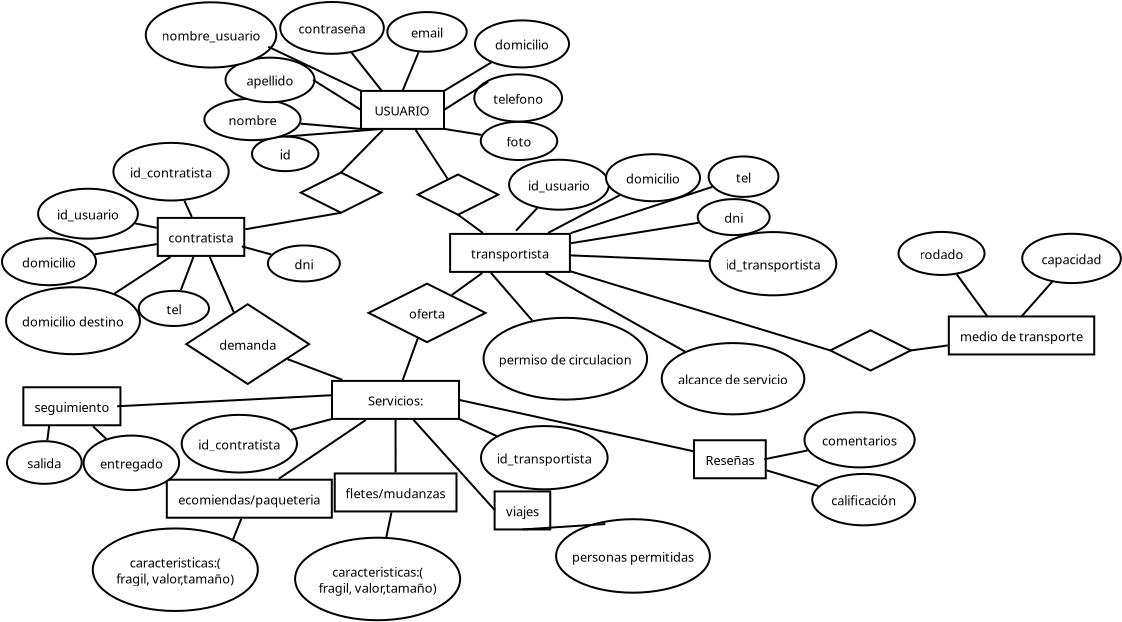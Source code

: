 <?xml version="1.0" encoding="UTF-8"?>
<dia:diagram xmlns:dia="http://www.lysator.liu.se/~alla/dia/">
  <dia:layer name="Fondo" visible="true" active="true">
    <dia:object type="Flowchart - Box" version="0" id="O0">
      <dia:attribute name="obj_pos">
        <dia:point val="13.45,9.5"/>
      </dia:attribute>
      <dia:attribute name="obj_bb">
        <dia:rectangle val="13.4,9.45;17.65,11.45"/>
      </dia:attribute>
      <dia:attribute name="elem_corner">
        <dia:point val="13.45,9.5"/>
      </dia:attribute>
      <dia:attribute name="elem_width">
        <dia:real val="4.15"/>
      </dia:attribute>
      <dia:attribute name="elem_height">
        <dia:real val="1.9"/>
      </dia:attribute>
      <dia:attribute name="show_background">
        <dia:boolean val="true"/>
      </dia:attribute>
      <dia:attribute name="padding">
        <dia:real val="0.5"/>
      </dia:attribute>
      <dia:attribute name="text">
        <dia:composite type="text">
          <dia:attribute name="string">
            <dia:string>#USUARIO#</dia:string>
          </dia:attribute>
          <dia:attribute name="font">
            <dia:font family="sans" style="0" name="Helvetica"/>
          </dia:attribute>
          <dia:attribute name="height">
            <dia:real val="0.8"/>
          </dia:attribute>
          <dia:attribute name="pos">
            <dia:point val="15.525,10.69"/>
          </dia:attribute>
          <dia:attribute name="color">
            <dia:color val="#000000"/>
          </dia:attribute>
          <dia:attribute name="alignment">
            <dia:enum val="1"/>
          </dia:attribute>
        </dia:composite>
      </dia:attribute>
    </dia:object>
    <dia:object type="Flowchart - Box" version="0" id="O1">
      <dia:attribute name="obj_pos">
        <dia:point val="12,24"/>
      </dia:attribute>
      <dia:attribute name="obj_bb">
        <dia:rectangle val="11.95,23.95;18.4,25.95"/>
      </dia:attribute>
      <dia:attribute name="elem_corner">
        <dia:point val="12,24"/>
      </dia:attribute>
      <dia:attribute name="elem_width">
        <dia:real val="6.35"/>
      </dia:attribute>
      <dia:attribute name="elem_height">
        <dia:real val="1.9"/>
      </dia:attribute>
      <dia:attribute name="show_background">
        <dia:boolean val="true"/>
      </dia:attribute>
      <dia:attribute name="padding">
        <dia:real val="0.5"/>
      </dia:attribute>
      <dia:attribute name="text">
        <dia:composite type="text">
          <dia:attribute name="string">
            <dia:string>#Servicios:#</dia:string>
          </dia:attribute>
          <dia:attribute name="font">
            <dia:font family="sans" style="0" name="Helvetica"/>
          </dia:attribute>
          <dia:attribute name="height">
            <dia:real val="0.8"/>
          </dia:attribute>
          <dia:attribute name="pos">
            <dia:point val="15.175,25.19"/>
          </dia:attribute>
          <dia:attribute name="color">
            <dia:color val="#000000"/>
          </dia:attribute>
          <dia:attribute name="alignment">
            <dia:enum val="1"/>
          </dia:attribute>
        </dia:composite>
      </dia:attribute>
    </dia:object>
    <dia:object type="Flowchart - Box" version="0" id="O2">
      <dia:attribute name="obj_pos">
        <dia:point val="17.905,16.65"/>
      </dia:attribute>
      <dia:attribute name="obj_bb">
        <dia:rectangle val="17.855,16.6;23.945,18.6"/>
      </dia:attribute>
      <dia:attribute name="elem_corner">
        <dia:point val="17.905,16.65"/>
      </dia:attribute>
      <dia:attribute name="elem_width">
        <dia:real val="5.99"/>
      </dia:attribute>
      <dia:attribute name="elem_height">
        <dia:real val="1.9"/>
      </dia:attribute>
      <dia:attribute name="show_background">
        <dia:boolean val="true"/>
      </dia:attribute>
      <dia:attribute name="padding">
        <dia:real val="0.5"/>
      </dia:attribute>
      <dia:attribute name="text">
        <dia:composite type="text">
          <dia:attribute name="string">
            <dia:string>#transportista#</dia:string>
          </dia:attribute>
          <dia:attribute name="font">
            <dia:font family="sans" style="0" name="Helvetica"/>
          </dia:attribute>
          <dia:attribute name="height">
            <dia:real val="0.8"/>
          </dia:attribute>
          <dia:attribute name="pos">
            <dia:point val="20.9,17.84"/>
          </dia:attribute>
          <dia:attribute name="color">
            <dia:color val="#000000"/>
          </dia:attribute>
          <dia:attribute name="alignment">
            <dia:enum val="1"/>
          </dia:attribute>
        </dia:composite>
      </dia:attribute>
    </dia:object>
    <dia:object type="Flowchart - Ellipse" version="0" id="O3">
      <dia:attribute name="obj_pos">
        <dia:point val="8.003,11.785"/>
      </dia:attribute>
      <dia:attribute name="obj_bb">
        <dia:rectangle val="7.953,11.735;11.365,13.559"/>
      </dia:attribute>
      <dia:attribute name="elem_corner">
        <dia:point val="8.003,11.785"/>
      </dia:attribute>
      <dia:attribute name="elem_width">
        <dia:real val="3.312"/>
      </dia:attribute>
      <dia:attribute name="elem_height">
        <dia:real val="1.724"/>
      </dia:attribute>
      <dia:attribute name="show_background">
        <dia:boolean val="true"/>
      </dia:attribute>
      <dia:attribute name="padding">
        <dia:real val="0.354"/>
      </dia:attribute>
      <dia:attribute name="text">
        <dia:composite type="text">
          <dia:attribute name="string">
            <dia:string>#id#</dia:string>
          </dia:attribute>
          <dia:attribute name="font">
            <dia:font family="sans" style="0" name="Helvetica"/>
          </dia:attribute>
          <dia:attribute name="height">
            <dia:real val="0.8"/>
          </dia:attribute>
          <dia:attribute name="pos">
            <dia:point val="9.659,12.887"/>
          </dia:attribute>
          <dia:attribute name="color">
            <dia:color val="#000000"/>
          </dia:attribute>
          <dia:attribute name="alignment">
            <dia:enum val="1"/>
          </dia:attribute>
        </dia:composite>
      </dia:attribute>
    </dia:object>
    <dia:object type="Flowchart - Ellipse" version="0" id="O4">
      <dia:attribute name="obj_pos">
        <dia:point val="5.689,9.922"/>
      </dia:attribute>
      <dia:attribute name="obj_bb">
        <dia:rectangle val="5.639,9.872;10.406,11.982"/>
      </dia:attribute>
      <dia:attribute name="elem_corner">
        <dia:point val="5.689,9.922"/>
      </dia:attribute>
      <dia:attribute name="elem_width">
        <dia:real val="4.667"/>
      </dia:attribute>
      <dia:attribute name="elem_height">
        <dia:real val="2.01"/>
      </dia:attribute>
      <dia:attribute name="show_background">
        <dia:boolean val="true"/>
      </dia:attribute>
      <dia:attribute name="padding">
        <dia:real val="0.354"/>
      </dia:attribute>
      <dia:attribute name="text">
        <dia:composite type="text">
          <dia:attribute name="string">
            <dia:string>#nombre#</dia:string>
          </dia:attribute>
          <dia:attribute name="font">
            <dia:font family="sans" style="0" name="Helvetica"/>
          </dia:attribute>
          <dia:attribute name="height">
            <dia:real val="0.8"/>
          </dia:attribute>
          <dia:attribute name="pos">
            <dia:point val="8.022,11.167"/>
          </dia:attribute>
          <dia:attribute name="color">
            <dia:color val="#000000"/>
          </dia:attribute>
          <dia:attribute name="alignment">
            <dia:enum val="1"/>
          </dia:attribute>
        </dia:composite>
      </dia:attribute>
    </dia:object>
    <dia:object type="Flowchart - Ellipse" version="0" id="O5">
      <dia:attribute name="obj_pos">
        <dia:point val="6.748,7.874"/>
      </dia:attribute>
      <dia:attribute name="obj_bb">
        <dia:rectangle val="6.698,7.824;11.102,10.076"/>
      </dia:attribute>
      <dia:attribute name="elem_corner">
        <dia:point val="6.748,7.874"/>
      </dia:attribute>
      <dia:attribute name="elem_width">
        <dia:real val="4.304"/>
      </dia:attribute>
      <dia:attribute name="elem_height">
        <dia:real val="2.152"/>
      </dia:attribute>
      <dia:attribute name="show_background">
        <dia:boolean val="true"/>
      </dia:attribute>
      <dia:attribute name="padding">
        <dia:real val="0.354"/>
      </dia:attribute>
      <dia:attribute name="text">
        <dia:composite type="text">
          <dia:attribute name="string">
            <dia:string>#apellido#</dia:string>
          </dia:attribute>
          <dia:attribute name="font">
            <dia:font family="sans" style="0" name="Helvetica"/>
          </dia:attribute>
          <dia:attribute name="height">
            <dia:real val="0.8"/>
          </dia:attribute>
          <dia:attribute name="pos">
            <dia:point val="8.9,9.19"/>
          </dia:attribute>
          <dia:attribute name="color">
            <dia:color val="#000000"/>
          </dia:attribute>
          <dia:attribute name="alignment">
            <dia:enum val="1"/>
          </dia:attribute>
        </dia:composite>
      </dia:attribute>
    </dia:object>
    <dia:object type="Flowchart - Ellipse" version="0" id="O6">
      <dia:attribute name="obj_pos">
        <dia:point val="2.851,5.151"/>
      </dia:attribute>
      <dia:attribute name="obj_bb">
        <dia:rectangle val="2.801,5.101;9.099,8.3"/>
      </dia:attribute>
      <dia:attribute name="elem_corner">
        <dia:point val="2.851,5.151"/>
      </dia:attribute>
      <dia:attribute name="elem_width">
        <dia:real val="6.198"/>
      </dia:attribute>
      <dia:attribute name="elem_height">
        <dia:real val="3.099"/>
      </dia:attribute>
      <dia:attribute name="show_background">
        <dia:boolean val="true"/>
      </dia:attribute>
      <dia:attribute name="padding">
        <dia:real val="0.354"/>
      </dia:attribute>
      <dia:attribute name="text">
        <dia:composite type="text">
          <dia:attribute name="string">
            <dia:string>#nombre_usuario#</dia:string>
          </dia:attribute>
          <dia:attribute name="font">
            <dia:font family="sans" style="0" name="Helvetica"/>
          </dia:attribute>
          <dia:attribute name="height">
            <dia:real val="0.8"/>
          </dia:attribute>
          <dia:attribute name="pos">
            <dia:point val="5.95,6.94"/>
          </dia:attribute>
          <dia:attribute name="color">
            <dia:color val="#000000"/>
          </dia:attribute>
          <dia:attribute name="alignment">
            <dia:enum val="1"/>
          </dia:attribute>
        </dia:composite>
      </dia:attribute>
    </dia:object>
    <dia:object type="Flowchart - Ellipse" version="0" id="O7">
      <dia:attribute name="obj_pos">
        <dia:point val="9.512,5.106"/>
      </dia:attribute>
      <dia:attribute name="obj_bb">
        <dia:rectangle val="9.462,5.056;14.539,7.644"/>
      </dia:attribute>
      <dia:attribute name="elem_corner">
        <dia:point val="9.512,5.106"/>
      </dia:attribute>
      <dia:attribute name="elem_width">
        <dia:real val="4.977"/>
      </dia:attribute>
      <dia:attribute name="elem_height">
        <dia:real val="2.488"/>
      </dia:attribute>
      <dia:attribute name="show_background">
        <dia:boolean val="true"/>
      </dia:attribute>
      <dia:attribute name="padding">
        <dia:real val="0.354"/>
      </dia:attribute>
      <dia:attribute name="text">
        <dia:composite type="text">
          <dia:attribute name="string">
            <dia:string>#contraseña#</dia:string>
          </dia:attribute>
          <dia:attribute name="font">
            <dia:font family="sans" style="0" name="Helvetica"/>
          </dia:attribute>
          <dia:attribute name="height">
            <dia:real val="0.8"/>
          </dia:attribute>
          <dia:attribute name="pos">
            <dia:point val="12,6.59"/>
          </dia:attribute>
          <dia:attribute name="color">
            <dia:color val="#000000"/>
          </dia:attribute>
          <dia:attribute name="alignment">
            <dia:enum val="1"/>
          </dia:attribute>
        </dia:composite>
      </dia:attribute>
    </dia:object>
    <dia:object type="Flowchart - Ellipse" version="0" id="O8">
      <dia:attribute name="obj_pos">
        <dia:point val="14.809,5.58"/>
      </dia:attribute>
      <dia:attribute name="obj_bb">
        <dia:rectangle val="14.759,5.53;18.741,7.57"/>
      </dia:attribute>
      <dia:attribute name="elem_corner">
        <dia:point val="14.809,5.58"/>
      </dia:attribute>
      <dia:attribute name="elem_width">
        <dia:real val="3.882"/>
      </dia:attribute>
      <dia:attribute name="elem_height">
        <dia:real val="1.941"/>
      </dia:attribute>
      <dia:attribute name="show_background">
        <dia:boolean val="true"/>
      </dia:attribute>
      <dia:attribute name="padding">
        <dia:real val="0.354"/>
      </dia:attribute>
      <dia:attribute name="text">
        <dia:composite type="text">
          <dia:attribute name="string">
            <dia:string>#email#</dia:string>
          </dia:attribute>
          <dia:attribute name="font">
            <dia:font family="sans" style="0" name="Helvetica"/>
          </dia:attribute>
          <dia:attribute name="height">
            <dia:real val="0.8"/>
          </dia:attribute>
          <dia:attribute name="pos">
            <dia:point val="16.75,6.79"/>
          </dia:attribute>
          <dia:attribute name="color">
            <dia:color val="#000000"/>
          </dia:attribute>
          <dia:attribute name="alignment">
            <dia:enum val="1"/>
          </dia:attribute>
        </dia:composite>
      </dia:attribute>
    </dia:object>
    <dia:object type="Flowchart - Ellipse" version="0" id="O9">
      <dia:attribute name="obj_pos">
        <dia:point val="19.244,6.022"/>
      </dia:attribute>
      <dia:attribute name="obj_bb">
        <dia:rectangle val="19.194,5.972;23.806,8.328"/>
      </dia:attribute>
      <dia:attribute name="elem_corner">
        <dia:point val="19.244,6.022"/>
      </dia:attribute>
      <dia:attribute name="elem_width">
        <dia:real val="4.513"/>
      </dia:attribute>
      <dia:attribute name="elem_height">
        <dia:real val="2.256"/>
      </dia:attribute>
      <dia:attribute name="show_background">
        <dia:boolean val="true"/>
      </dia:attribute>
      <dia:attribute name="padding">
        <dia:real val="0.354"/>
      </dia:attribute>
      <dia:attribute name="text">
        <dia:composite type="text">
          <dia:attribute name="string">
            <dia:string>#domicilio#</dia:string>
          </dia:attribute>
          <dia:attribute name="font">
            <dia:font family="sans" style="0" name="Helvetica"/>
          </dia:attribute>
          <dia:attribute name="height">
            <dia:real val="0.8"/>
          </dia:attribute>
          <dia:attribute name="pos">
            <dia:point val="21.5,7.39"/>
          </dia:attribute>
          <dia:attribute name="color">
            <dia:color val="#000000"/>
          </dia:attribute>
          <dia:attribute name="alignment">
            <dia:enum val="1"/>
          </dia:attribute>
        </dia:composite>
      </dia:attribute>
    </dia:object>
    <dia:object type="Flowchart - Ellipse" version="0" id="O10">
      <dia:attribute name="obj_pos">
        <dia:point val="19.437,11.044"/>
      </dia:attribute>
      <dia:attribute name="obj_bb">
        <dia:rectangle val="19.387,10.994;23.313,13.006"/>
      </dia:attribute>
      <dia:attribute name="elem_corner">
        <dia:point val="19.437,11.044"/>
      </dia:attribute>
      <dia:attribute name="elem_width">
        <dia:real val="3.825"/>
      </dia:attribute>
      <dia:attribute name="elem_height">
        <dia:real val="1.913"/>
      </dia:attribute>
      <dia:attribute name="show_background">
        <dia:boolean val="true"/>
      </dia:attribute>
      <dia:attribute name="padding">
        <dia:real val="0.354"/>
      </dia:attribute>
      <dia:attribute name="text">
        <dia:composite type="text">
          <dia:attribute name="string">
            <dia:string>#foto#</dia:string>
          </dia:attribute>
          <dia:attribute name="font">
            <dia:font family="sans" style="0" name="Helvetica"/>
          </dia:attribute>
          <dia:attribute name="height">
            <dia:real val="0.8"/>
          </dia:attribute>
          <dia:attribute name="pos">
            <dia:point val="21.35,12.24"/>
          </dia:attribute>
          <dia:attribute name="color">
            <dia:color val="#000000"/>
          </dia:attribute>
          <dia:attribute name="alignment">
            <dia:enum val="1"/>
          </dia:attribute>
        </dia:composite>
      </dia:attribute>
    </dia:object>
    <dia:object type="Flowchart - Ellipse" version="0" id="O11">
      <dia:attribute name="obj_pos">
        <dia:point val="19.189,8.713"/>
      </dia:attribute>
      <dia:attribute name="obj_bb">
        <dia:rectangle val="19.139,8.663;23.474,11.043"/>
      </dia:attribute>
      <dia:attribute name="elem_corner">
        <dia:point val="19.189,8.713"/>
      </dia:attribute>
      <dia:attribute name="elem_width">
        <dia:real val="4.236"/>
      </dia:attribute>
      <dia:attribute name="elem_height">
        <dia:real val="2.279"/>
      </dia:attribute>
      <dia:attribute name="show_background">
        <dia:boolean val="true"/>
      </dia:attribute>
      <dia:attribute name="padding">
        <dia:real val="0.354"/>
      </dia:attribute>
      <dia:attribute name="text">
        <dia:composite type="text">
          <dia:attribute name="string">
            <dia:string>#telefono#</dia:string>
          </dia:attribute>
          <dia:attribute name="font">
            <dia:font family="sans" style="0" name="Helvetica"/>
          </dia:attribute>
          <dia:attribute name="height">
            <dia:real val="0.8"/>
          </dia:attribute>
          <dia:attribute name="pos">
            <dia:point val="21.306,10.093"/>
          </dia:attribute>
          <dia:attribute name="color">
            <dia:color val="#000000"/>
          </dia:attribute>
          <dia:attribute name="alignment">
            <dia:enum val="1"/>
          </dia:attribute>
        </dia:composite>
      </dia:attribute>
    </dia:object>
    <dia:object type="Standard - Line" version="0" id="O12">
      <dia:attribute name="obj_pos">
        <dia:point val="13.45,11.4"/>
      </dia:attribute>
      <dia:attribute name="obj_bb">
        <dia:rectangle val="10.303,11.076;13.504,11.454"/>
      </dia:attribute>
      <dia:attribute name="conn_endpoints">
        <dia:point val="13.45,11.4"/>
        <dia:point val="10.357,11.13"/>
      </dia:attribute>
      <dia:attribute name="numcp">
        <dia:int val="1"/>
      </dia:attribute>
      <dia:connections>
        <dia:connection handle="0" to="O0" connection="11"/>
        <dia:connection handle="1" to="O4" connection="16"/>
      </dia:connections>
    </dia:object>
    <dia:object type="Standard - Line" version="0" id="O13">
      <dia:attribute name="obj_pos">
        <dia:point val="13.45,10.45"/>
      </dia:attribute>
      <dia:attribute name="obj_bb">
        <dia:rectangle val="10.983,8.881;13.519,10.519"/>
      </dia:attribute>
      <dia:attribute name="conn_endpoints">
        <dia:point val="13.45,10.45"/>
        <dia:point val="11.052,8.95"/>
      </dia:attribute>
      <dia:attribute name="numcp">
        <dia:int val="1"/>
      </dia:attribute>
      <dia:connections>
        <dia:connection handle="0" to="O0" connection="7"/>
        <dia:connection handle="1" to="O5" connection="0"/>
      </dia:connections>
    </dia:object>
    <dia:object type="Standard - Line" version="0" id="O14">
      <dia:attribute name="obj_pos">
        <dia:point val="13.45,9.5"/>
      </dia:attribute>
      <dia:attribute name="obj_bb">
        <dia:rectangle val="8.746,7.226;13.517,9.567"/>
      </dia:attribute>
      <dia:attribute name="conn_endpoints">
        <dia:point val="13.45,9.5"/>
        <dia:point val="8.813,7.293"/>
      </dia:attribute>
      <dia:attribute name="numcp">
        <dia:int val="1"/>
      </dia:attribute>
      <dia:connections>
        <dia:connection handle="0" to="O0" connection="0"/>
        <dia:connection handle="1" to="O6" connection="15"/>
      </dia:connections>
    </dia:object>
    <dia:object type="Standard - Line" version="0" id="O15">
      <dia:attribute name="obj_pos">
        <dia:point val="14.488,9.5"/>
      </dia:attribute>
      <dia:attribute name="obj_bb">
        <dia:rectangle val="12.873,7.475;14.558,9.57"/>
      </dia:attribute>
      <dia:attribute name="conn_endpoints">
        <dia:point val="14.488,9.5"/>
        <dia:point val="12.944,7.545"/>
      </dia:attribute>
      <dia:attribute name="numcp">
        <dia:int val="1"/>
      </dia:attribute>
      <dia:connections>
        <dia:connection handle="0" to="O0" connection="1"/>
        <dia:connection handle="1" to="O7" connection="16"/>
      </dia:connections>
    </dia:object>
    <dia:object type="Standard - Line" version="0" id="O16">
      <dia:attribute name="obj_pos">
        <dia:point val="15.525,9.5"/>
      </dia:attribute>
      <dia:attribute name="obj_bb">
        <dia:rectangle val="15.46,7.479;16.403,9.565"/>
      </dia:attribute>
      <dia:attribute name="conn_endpoints">
        <dia:point val="15.525,9.5"/>
        <dia:point val="16.337,7.544"/>
      </dia:attribute>
      <dia:attribute name="numcp">
        <dia:int val="1"/>
      </dia:attribute>
      <dia:connections>
        <dia:connection handle="0" to="O0" connection="2"/>
        <dia:connection handle="1" to="O8" connection="16"/>
      </dia:connections>
    </dia:object>
    <dia:object type="Standard - Line" version="0" id="O17">
      <dia:attribute name="obj_pos">
        <dia:point val="17.6,9.5"/>
      </dia:attribute>
      <dia:attribute name="obj_bb">
        <dia:rectangle val="17.531,7.976;20.085,9.569"/>
      </dia:attribute>
      <dia:attribute name="conn_endpoints">
        <dia:point val="17.6,9.5"/>
        <dia:point val="20.016,8.044"/>
      </dia:attribute>
      <dia:attribute name="numcp">
        <dia:int val="1"/>
      </dia:attribute>
      <dia:connections>
        <dia:connection handle="0" to="O0" connection="4"/>
        <dia:connection handle="1" to="O9" connection="16"/>
      </dia:connections>
    </dia:object>
    <dia:object type="Standard - Line" version="0" id="O18">
      <dia:attribute name="obj_pos">
        <dia:point val="17.6,10.45"/>
      </dia:attribute>
      <dia:attribute name="obj_bb">
        <dia:rectangle val="17.531,8.978;19.878,10.519"/>
      </dia:attribute>
      <dia:attribute name="conn_endpoints">
        <dia:point val="17.6,10.45"/>
        <dia:point val="19.809,9.047"/>
      </dia:attribute>
      <dia:attribute name="numcp">
        <dia:int val="1"/>
      </dia:attribute>
      <dia:connections>
        <dia:connection handle="0" to="O0" connection="8"/>
        <dia:connection handle="1" to="O11" connection="6"/>
      </dia:connections>
    </dia:object>
    <dia:object type="Standard - Line" version="0" id="O19">
      <dia:attribute name="obj_pos">
        <dia:point val="17.6,11.4"/>
      </dia:attribute>
      <dia:attribute name="obj_bb">
        <dia:rectangle val="17.543,11.343;19.538,11.758"/>
      </dia:attribute>
      <dia:attribute name="conn_endpoints">
        <dia:point val="17.6,11.4"/>
        <dia:point val="19.48,11.701"/>
      </dia:attribute>
      <dia:attribute name="numcp">
        <dia:int val="1"/>
      </dia:attribute>
      <dia:connections>
        <dia:connection handle="0" to="O0" connection="15"/>
        <dia:connection handle="1" to="O10" connection="16"/>
      </dia:connections>
    </dia:object>
    <dia:object type="Standard - Line" version="0" id="O20">
      <dia:attribute name="obj_pos">
        <dia:point val="14.488,11.4"/>
      </dia:attribute>
      <dia:attribute name="obj_bb">
        <dia:rectangle val="9.605,11.346;14.541,11.838"/>
      </dia:attribute>
      <dia:attribute name="conn_endpoints">
        <dia:point val="14.488,11.4"/>
        <dia:point val="9.659,11.785"/>
      </dia:attribute>
      <dia:attribute name="numcp">
        <dia:int val="1"/>
      </dia:attribute>
      <dia:connections>
        <dia:connection handle="0" to="O0" connection="12"/>
        <dia:connection handle="1" to="O3" connection="4"/>
      </dia:connections>
    </dia:object>
    <dia:object type="Flowchart - Box" version="0" id="O21">
      <dia:attribute name="obj_pos">
        <dia:point val="3.411,15.85"/>
      </dia:attribute>
      <dia:attribute name="obj_bb">
        <dia:rectangle val="3.361,15.8;7.539,17.8"/>
      </dia:attribute>
      <dia:attribute name="elem_corner">
        <dia:point val="3.411,15.85"/>
      </dia:attribute>
      <dia:attribute name="elem_width">
        <dia:real val="4.077"/>
      </dia:attribute>
      <dia:attribute name="elem_height">
        <dia:real val="1.9"/>
      </dia:attribute>
      <dia:attribute name="show_background">
        <dia:boolean val="true"/>
      </dia:attribute>
      <dia:attribute name="padding">
        <dia:real val="0.5"/>
      </dia:attribute>
      <dia:attribute name="text">
        <dia:composite type="text">
          <dia:attribute name="string">
            <dia:string>#contratista#</dia:string>
          </dia:attribute>
          <dia:attribute name="font">
            <dia:font family="sans" style="0" name="Helvetica"/>
          </dia:attribute>
          <dia:attribute name="height">
            <dia:real val="0.8"/>
          </dia:attribute>
          <dia:attribute name="pos">
            <dia:point val="5.45,17.04"/>
          </dia:attribute>
          <dia:attribute name="color">
            <dia:color val="#000000"/>
          </dia:attribute>
          <dia:attribute name="alignment">
            <dia:enum val="1"/>
          </dia:attribute>
        </dia:composite>
      </dia:attribute>
    </dia:object>
    <dia:object type="Flowchart - Diamond" version="0" id="O22">
      <dia:attribute name="obj_pos">
        <dia:point val="4.833,20.248"/>
      </dia:attribute>
      <dia:attribute name="obj_bb">
        <dia:rectangle val="4.783,20.198;10.781,24.122"/>
      </dia:attribute>
      <dia:attribute name="elem_corner">
        <dia:point val="4.833,20.248"/>
      </dia:attribute>
      <dia:attribute name="elem_width">
        <dia:real val="5.898"/>
      </dia:attribute>
      <dia:attribute name="elem_height">
        <dia:real val="3.824"/>
      </dia:attribute>
      <dia:attribute name="show_background">
        <dia:boolean val="true"/>
      </dia:attribute>
      <dia:attribute name="padding">
        <dia:real val="0.354"/>
      </dia:attribute>
      <dia:attribute name="text">
        <dia:composite type="text">
          <dia:attribute name="string">
            <dia:string>#demanda#</dia:string>
          </dia:attribute>
          <dia:attribute name="font">
            <dia:font family="sans" style="0" name="Helvetica"/>
          </dia:attribute>
          <dia:attribute name="height">
            <dia:real val="0.8"/>
          </dia:attribute>
          <dia:attribute name="pos">
            <dia:point val="7.782,22.4"/>
          </dia:attribute>
          <dia:attribute name="color">
            <dia:color val="#000000"/>
          </dia:attribute>
          <dia:attribute name="alignment">
            <dia:enum val="1"/>
          </dia:attribute>
        </dia:composite>
      </dia:attribute>
    </dia:object>
    <dia:object type="Flowchart - Diamond" version="0" id="O23">
      <dia:attribute name="obj_pos">
        <dia:point val="13.829,19.14"/>
      </dia:attribute>
      <dia:attribute name="obj_bb">
        <dia:rectangle val="13.779,19.09;19.721,22.11"/>
      </dia:attribute>
      <dia:attribute name="elem_corner">
        <dia:point val="13.829,19.14"/>
      </dia:attribute>
      <dia:attribute name="elem_width">
        <dia:real val="5.841"/>
      </dia:attribute>
      <dia:attribute name="elem_height">
        <dia:real val="2.921"/>
      </dia:attribute>
      <dia:attribute name="show_background">
        <dia:boolean val="true"/>
      </dia:attribute>
      <dia:attribute name="padding">
        <dia:real val="0.354"/>
      </dia:attribute>
      <dia:attribute name="text">
        <dia:composite type="text">
          <dia:attribute name="string">
            <dia:string>#oferta#</dia:string>
          </dia:attribute>
          <dia:attribute name="font">
            <dia:font family="sans" style="0" name="Helvetica"/>
          </dia:attribute>
          <dia:attribute name="height">
            <dia:real val="0.8"/>
          </dia:attribute>
          <dia:attribute name="pos">
            <dia:point val="16.75,20.84"/>
          </dia:attribute>
          <dia:attribute name="color">
            <dia:color val="#000000"/>
          </dia:attribute>
          <dia:attribute name="alignment">
            <dia:enum val="1"/>
          </dia:attribute>
        </dia:composite>
      </dia:attribute>
    </dia:object>
    <dia:object type="Flowchart - Diamond" version="0" id="O24">
      <dia:attribute name="obj_pos">
        <dia:point val="16.289,13.68"/>
      </dia:attribute>
      <dia:attribute name="obj_bb">
        <dia:rectangle val="16.239,13.63;20.361,15.741"/>
      </dia:attribute>
      <dia:attribute name="elem_corner">
        <dia:point val="16.289,13.68"/>
      </dia:attribute>
      <dia:attribute name="elem_width">
        <dia:real val="4.021"/>
      </dia:attribute>
      <dia:attribute name="elem_height">
        <dia:real val="2.011"/>
      </dia:attribute>
      <dia:attribute name="show_background">
        <dia:boolean val="true"/>
      </dia:attribute>
      <dia:attribute name="padding">
        <dia:real val="0.354"/>
      </dia:attribute>
      <dia:attribute name="text">
        <dia:composite type="text">
          <dia:attribute name="string">
            <dia:string>##</dia:string>
          </dia:attribute>
          <dia:attribute name="font">
            <dia:font family="sans" style="0" name="Helvetica"/>
          </dia:attribute>
          <dia:attribute name="height">
            <dia:real val="0.8"/>
          </dia:attribute>
          <dia:attribute name="pos">
            <dia:point val="18.3,14.926"/>
          </dia:attribute>
          <dia:attribute name="color">
            <dia:color val="#000000"/>
          </dia:attribute>
          <dia:attribute name="alignment">
            <dia:enum val="1"/>
          </dia:attribute>
        </dia:composite>
      </dia:attribute>
    </dia:object>
    <dia:object type="Flowchart - Diamond" version="0" id="O25">
      <dia:attribute name="obj_pos">
        <dia:point val="10.439,13.58"/>
      </dia:attribute>
      <dia:attribute name="obj_bb">
        <dia:rectangle val="10.389,13.53;14.511,15.641"/>
      </dia:attribute>
      <dia:attribute name="elem_corner">
        <dia:point val="10.439,13.58"/>
      </dia:attribute>
      <dia:attribute name="elem_width">
        <dia:real val="4.021"/>
      </dia:attribute>
      <dia:attribute name="elem_height">
        <dia:real val="2.011"/>
      </dia:attribute>
      <dia:attribute name="show_background">
        <dia:boolean val="true"/>
      </dia:attribute>
      <dia:attribute name="padding">
        <dia:real val="0.354"/>
      </dia:attribute>
      <dia:attribute name="text">
        <dia:composite type="text">
          <dia:attribute name="string">
            <dia:string>##</dia:string>
          </dia:attribute>
          <dia:attribute name="font">
            <dia:font family="sans" style="0" name="Helvetica"/>
          </dia:attribute>
          <dia:attribute name="height">
            <dia:real val="0.8"/>
          </dia:attribute>
          <dia:attribute name="pos">
            <dia:point val="12.45,14.826"/>
          </dia:attribute>
          <dia:attribute name="color">
            <dia:color val="#000000"/>
          </dia:attribute>
          <dia:attribute name="alignment">
            <dia:enum val="1"/>
          </dia:attribute>
        </dia:composite>
      </dia:attribute>
    </dia:object>
    <dia:object type="Standard - Line" version="0" id="O26">
      <dia:attribute name="obj_pos">
        <dia:point val="14.543,11.45"/>
      </dia:attribute>
      <dia:attribute name="obj_bb">
        <dia:rectangle val="12.379,11.379;14.613,13.651"/>
      </dia:attribute>
      <dia:attribute name="conn_endpoints">
        <dia:point val="14.543,11.45"/>
        <dia:point val="12.45,13.58"/>
      </dia:attribute>
      <dia:attribute name="numcp">
        <dia:int val="1"/>
      </dia:attribute>
      <dia:connections>
        <dia:connection handle="0" to="O0" connection="16"/>
        <dia:connection handle="1" to="O25" connection="0"/>
      </dia:connections>
    </dia:object>
    <dia:object type="Standard - Line" version="0" id="O27">
      <dia:attribute name="obj_pos">
        <dia:point val="16.178,11.447"/>
      </dia:attribute>
      <dia:attribute name="obj_bb">
        <dia:rectangle val="16.109,11.378;17.849,13.96"/>
      </dia:attribute>
      <dia:attribute name="conn_endpoints">
        <dia:point val="16.178,11.447"/>
        <dia:point val="17.779,13.891"/>
      </dia:attribute>
      <dia:attribute name="numcp">
        <dia:int val="1"/>
      </dia:attribute>
      <dia:connections>
        <dia:connection handle="0" to="O0" connection="16"/>
        <dia:connection handle="1" to="O24" connection="16"/>
      </dia:connections>
    </dia:object>
    <dia:object type="Standard - Line" version="0" id="O28">
      <dia:attribute name="obj_pos">
        <dia:point val="18.3,15.691"/>
      </dia:attribute>
      <dia:attribute name="obj_bb">
        <dia:rectangle val="18.23,15.621;19.608,16.67"/>
      </dia:attribute>
      <dia:attribute name="conn_endpoints">
        <dia:point val="18.3,15.691"/>
        <dia:point val="19.538,16.6"/>
      </dia:attribute>
      <dia:attribute name="numcp">
        <dia:int val="1"/>
      </dia:attribute>
      <dia:connections>
        <dia:connection handle="0" to="O24" connection="8"/>
        <dia:connection handle="1" to="O2" connection="16"/>
      </dia:connections>
    </dia:object>
    <dia:object type="Standard - Line" version="0" id="O29">
      <dia:attribute name="obj_pos">
        <dia:point val="12.45,15.591"/>
      </dia:attribute>
      <dia:attribute name="obj_bb">
        <dia:rectangle val="7.481,15.533;12.508,16.497"/>
      </dia:attribute>
      <dia:attribute name="conn_endpoints">
        <dia:point val="12.45,15.591"/>
        <dia:point val="7.539,16.439"/>
      </dia:attribute>
      <dia:attribute name="numcp">
        <dia:int val="1"/>
      </dia:attribute>
      <dia:connections>
        <dia:connection handle="0" to="O25" connection="8"/>
        <dia:connection handle="1" to="O21" connection="16"/>
      </dia:connections>
    </dia:object>
    <dia:object type="Standard - Line" version="0" id="O30">
      <dia:attribute name="obj_pos">
        <dia:point val="5.885,17.8"/>
      </dia:attribute>
      <dia:attribute name="obj_bb">
        <dia:rectangle val="5.819,17.734;7.182,20.696"/>
      </dia:attribute>
      <dia:attribute name="conn_endpoints">
        <dia:point val="5.885,17.8"/>
        <dia:point val="7.117,20.63"/>
      </dia:attribute>
      <dia:attribute name="numcp">
        <dia:int val="1"/>
      </dia:attribute>
      <dia:connections>
        <dia:connection handle="0" to="O21" connection="16"/>
        <dia:connection handle="1" to="O22" connection="16"/>
      </dia:connections>
    </dia:object>
    <dia:object type="Standard - Line" version="0" id="O31">
      <dia:attribute name="obj_pos">
        <dia:point val="19.517,18.6"/>
      </dia:attribute>
      <dia:attribute name="obj_bb">
        <dia:rectangle val="17.915,18.53;19.587,19.777"/>
      </dia:attribute>
      <dia:attribute name="conn_endpoints">
        <dia:point val="19.517,18.6"/>
        <dia:point val="17.985,19.707"/>
      </dia:attribute>
      <dia:attribute name="numcp">
        <dia:int val="1"/>
      </dia:attribute>
      <dia:connections>
        <dia:connection handle="0" to="O2" connection="16"/>
        <dia:connection handle="1" to="O23" connection="16"/>
      </dia:connections>
    </dia:object>
    <dia:object type="Standard - Line" version="0" id="O32">
      <dia:attribute name="obj_pos">
        <dia:point val="9.692,22.881"/>
      </dia:attribute>
      <dia:attribute name="obj_bb">
        <dia:rectangle val="9.627,22.816;12.589,24.014"/>
      </dia:attribute>
      <dia:attribute name="conn_endpoints">
        <dia:point val="9.692,22.881"/>
        <dia:point val="12.524,23.95"/>
      </dia:attribute>
      <dia:attribute name="numcp">
        <dia:int val="1"/>
      </dia:attribute>
      <dia:connections>
        <dia:connection handle="0" to="O22" connection="16"/>
        <dia:connection handle="1" to="O1" connection="16"/>
      </dia:connections>
    </dia:object>
    <dia:object type="Standard - Line" version="0" id="O33">
      <dia:attribute name="obj_pos">
        <dia:point val="16.287,21.879"/>
      </dia:attribute>
      <dia:attribute name="obj_bb">
        <dia:rectangle val="15.473,21.815;16.351,24.015"/>
      </dia:attribute>
      <dia:attribute name="conn_endpoints">
        <dia:point val="16.287,21.879"/>
        <dia:point val="15.537,23.951"/>
      </dia:attribute>
      <dia:attribute name="numcp">
        <dia:int val="1"/>
      </dia:attribute>
      <dia:connections>
        <dia:connection handle="0" to="O23" connection="16"/>
        <dia:connection handle="1" to="O1" connection="16"/>
      </dia:connections>
    </dia:object>
    <dia:object type="Flowchart - Ellipse" version="0" id="O34">
      <dia:attribute name="obj_pos">
        <dia:point val="-2.619,14.431"/>
      </dia:attribute>
      <dia:attribute name="obj_bb">
        <dia:rectangle val="-2.669,14.381;2.269,16.899"/>
      </dia:attribute>
      <dia:attribute name="elem_corner">
        <dia:point val="-2.619,14.431"/>
      </dia:attribute>
      <dia:attribute name="elem_width">
        <dia:real val="4.837"/>
      </dia:attribute>
      <dia:attribute name="elem_height">
        <dia:real val="2.419"/>
      </dia:attribute>
      <dia:attribute name="show_background">
        <dia:boolean val="true"/>
      </dia:attribute>
      <dia:attribute name="padding">
        <dia:real val="0.354"/>
      </dia:attribute>
      <dia:attribute name="text">
        <dia:composite type="text">
          <dia:attribute name="string">
            <dia:string>#id_usuario#</dia:string>
          </dia:attribute>
          <dia:attribute name="font">
            <dia:font family="sans" style="0" name="Helvetica"/>
          </dia:attribute>
          <dia:attribute name="height">
            <dia:real val="0.8"/>
          </dia:attribute>
          <dia:attribute name="pos">
            <dia:point val="-0.2,15.88"/>
          </dia:attribute>
          <dia:attribute name="color">
            <dia:color val="#000000"/>
          </dia:attribute>
          <dia:attribute name="alignment">
            <dia:enum val="1"/>
          </dia:attribute>
        </dia:composite>
      </dia:attribute>
    </dia:object>
    <dia:object type="Flowchart - Ellipse" version="0" id="O35">
      <dia:attribute name="obj_pos">
        <dia:point val="1.167,12.148"/>
      </dia:attribute>
      <dia:attribute name="obj_bb">
        <dia:rectangle val="1.117,12.098;6.783,14.982"/>
      </dia:attribute>
      <dia:attribute name="elem_corner">
        <dia:point val="1.167,12.148"/>
      </dia:attribute>
      <dia:attribute name="elem_width">
        <dia:real val="5.567"/>
      </dia:attribute>
      <dia:attribute name="elem_height">
        <dia:real val="2.783"/>
      </dia:attribute>
      <dia:attribute name="show_background">
        <dia:boolean val="true"/>
      </dia:attribute>
      <dia:attribute name="padding">
        <dia:real val="0.354"/>
      </dia:attribute>
      <dia:attribute name="text">
        <dia:composite type="text">
          <dia:attribute name="string">
            <dia:string>#id_contratista#</dia:string>
          </dia:attribute>
          <dia:attribute name="font">
            <dia:font family="sans" style="0" name="Helvetica"/>
          </dia:attribute>
          <dia:attribute name="height">
            <dia:real val="0.8"/>
          </dia:attribute>
          <dia:attribute name="pos">
            <dia:point val="3.95,13.78"/>
          </dia:attribute>
          <dia:attribute name="color">
            <dia:color val="#000000"/>
          </dia:attribute>
          <dia:attribute name="alignment">
            <dia:enum val="1"/>
          </dia:attribute>
        </dia:composite>
      </dia:attribute>
    </dia:object>
    <dia:object type="Flowchart - Ellipse" version="0" id="O36">
      <dia:attribute name="obj_pos">
        <dia:point val="-4.406,16.912"/>
      </dia:attribute>
      <dia:attribute name="obj_bb">
        <dia:rectangle val="-4.456,16.862;0.156,19.218"/>
      </dia:attribute>
      <dia:attribute name="elem_corner">
        <dia:point val="-4.406,16.912"/>
      </dia:attribute>
      <dia:attribute name="elem_width">
        <dia:real val="4.513"/>
      </dia:attribute>
      <dia:attribute name="elem_height">
        <dia:real val="2.256"/>
      </dia:attribute>
      <dia:attribute name="show_background">
        <dia:boolean val="true"/>
      </dia:attribute>
      <dia:attribute name="padding">
        <dia:real val="0.354"/>
      </dia:attribute>
      <dia:attribute name="text">
        <dia:composite type="text">
          <dia:attribute name="string">
            <dia:string>#domicilio#</dia:string>
          </dia:attribute>
          <dia:attribute name="font">
            <dia:font family="sans" style="0" name="Helvetica"/>
          </dia:attribute>
          <dia:attribute name="height">
            <dia:real val="0.8"/>
          </dia:attribute>
          <dia:attribute name="pos">
            <dia:point val="-2.15,18.28"/>
          </dia:attribute>
          <dia:attribute name="color">
            <dia:color val="#000000"/>
          </dia:attribute>
          <dia:attribute name="alignment">
            <dia:enum val="1"/>
          </dia:attribute>
        </dia:composite>
      </dia:attribute>
    </dia:object>
    <dia:object type="Flowchart - Ellipse" version="0" id="O37">
      <dia:attribute name="obj_pos">
        <dia:point val="-4.111,19.41"/>
      </dia:attribute>
      <dia:attribute name="obj_bb">
        <dia:rectangle val="-4.161,19.36;2.261,22.62"/>
      </dia:attribute>
      <dia:attribute name="elem_corner">
        <dia:point val="-4.111,19.41"/>
      </dia:attribute>
      <dia:attribute name="elem_width">
        <dia:real val="6.322"/>
      </dia:attribute>
      <dia:attribute name="elem_height">
        <dia:real val="3.161"/>
      </dia:attribute>
      <dia:attribute name="show_background">
        <dia:boolean val="true"/>
      </dia:attribute>
      <dia:attribute name="padding">
        <dia:real val="0.354"/>
      </dia:attribute>
      <dia:attribute name="text">
        <dia:composite type="text">
          <dia:attribute name="string">
            <dia:string>#domicilio destino#</dia:string>
          </dia:attribute>
          <dia:attribute name="font">
            <dia:font family="sans" style="0" name="Helvetica"/>
          </dia:attribute>
          <dia:attribute name="height">
            <dia:real val="0.8"/>
          </dia:attribute>
          <dia:attribute name="pos">
            <dia:point val="-0.95,21.23"/>
          </dia:attribute>
          <dia:attribute name="color">
            <dia:color val="#000000"/>
          </dia:attribute>
          <dia:attribute name="alignment">
            <dia:enum val="1"/>
          </dia:attribute>
        </dia:composite>
      </dia:attribute>
    </dia:object>
    <dia:object type="Flowchart - Ellipse" version="0" id="O38">
      <dia:attribute name="obj_pos">
        <dia:point val="20.931,12.981"/>
      </dia:attribute>
      <dia:attribute name="obj_bb">
        <dia:rectangle val="20.881,12.931;25.819,15.449"/>
      </dia:attribute>
      <dia:attribute name="elem_corner">
        <dia:point val="20.931,12.981"/>
      </dia:attribute>
      <dia:attribute name="elem_width">
        <dia:real val="4.837"/>
      </dia:attribute>
      <dia:attribute name="elem_height">
        <dia:real val="2.419"/>
      </dia:attribute>
      <dia:attribute name="show_background">
        <dia:boolean val="true"/>
      </dia:attribute>
      <dia:attribute name="padding">
        <dia:real val="0.354"/>
      </dia:attribute>
      <dia:attribute name="text">
        <dia:composite type="text">
          <dia:attribute name="string">
            <dia:string>#id_usuario#</dia:string>
          </dia:attribute>
          <dia:attribute name="font">
            <dia:font family="sans" style="0" name="Helvetica"/>
          </dia:attribute>
          <dia:attribute name="height">
            <dia:real val="0.8"/>
          </dia:attribute>
          <dia:attribute name="pos">
            <dia:point val="23.35,14.43"/>
          </dia:attribute>
          <dia:attribute name="color">
            <dia:color val="#000000"/>
          </dia:attribute>
          <dia:attribute name="alignment">
            <dia:enum val="1"/>
          </dia:attribute>
        </dia:composite>
      </dia:attribute>
    </dia:object>
    <dia:object type="Standard - Text" version="1" id="O39">
      <dia:attribute name="obj_pos">
        <dia:point val="24.75,13.94"/>
      </dia:attribute>
      <dia:attribute name="obj_bb">
        <dia:rectangle val="24.75,13.3;24.75,14.072"/>
      </dia:attribute>
      <dia:attribute name="text">
        <dia:composite type="text">
          <dia:attribute name="string">
            <dia:string>##</dia:string>
          </dia:attribute>
          <dia:attribute name="font">
            <dia:font family="sans" style="0" name="Helvetica"/>
          </dia:attribute>
          <dia:attribute name="height">
            <dia:real val="0.8"/>
          </dia:attribute>
          <dia:attribute name="pos">
            <dia:point val="24.75,13.94"/>
          </dia:attribute>
          <dia:attribute name="color">
            <dia:color val="#000000"/>
          </dia:attribute>
          <dia:attribute name="alignment">
            <dia:enum val="0"/>
          </dia:attribute>
        </dia:composite>
      </dia:attribute>
      <dia:attribute name="valign">
        <dia:enum val="3"/>
      </dia:attribute>
    </dia:object>
    <dia:object type="Flowchart - Ellipse" version="0" id="O40">
      <dia:attribute name="obj_pos">
        <dia:point val="31.024,16.627"/>
      </dia:attribute>
      <dia:attribute name="obj_bb">
        <dia:rectangle val="30.974,16.577;37.126,19.703"/>
      </dia:attribute>
      <dia:attribute name="elem_corner">
        <dia:point val="31.024,16.627"/>
      </dia:attribute>
      <dia:attribute name="elem_width">
        <dia:real val="6.051"/>
      </dia:attribute>
      <dia:attribute name="elem_height">
        <dia:real val="3.026"/>
      </dia:attribute>
      <dia:attribute name="show_background">
        <dia:boolean val="true"/>
      </dia:attribute>
      <dia:attribute name="padding">
        <dia:real val="0.354"/>
      </dia:attribute>
      <dia:attribute name="text">
        <dia:composite type="text">
          <dia:attribute name="string">
            <dia:string>#id_transportista#</dia:string>
          </dia:attribute>
          <dia:attribute name="font">
            <dia:font family="sans" style="0" name="Helvetica"/>
          </dia:attribute>
          <dia:attribute name="height">
            <dia:real val="0.8"/>
          </dia:attribute>
          <dia:attribute name="pos">
            <dia:point val="34.05,18.38"/>
          </dia:attribute>
          <dia:attribute name="color">
            <dia:color val="#000000"/>
          </dia:attribute>
          <dia:attribute name="alignment">
            <dia:enum val="1"/>
          </dia:attribute>
        </dia:composite>
      </dia:attribute>
    </dia:object>
    <dia:object type="Flowchart - Ellipse" version="0" id="O41">
      <dia:attribute name="obj_pos">
        <dia:point val="25.796,12.713"/>
      </dia:attribute>
      <dia:attribute name="obj_bb">
        <dia:rectangle val="25.746,12.663;30.355,15.017"/>
      </dia:attribute>
      <dia:attribute name="elem_corner">
        <dia:point val="25.796,12.713"/>
      </dia:attribute>
      <dia:attribute name="elem_width">
        <dia:real val="4.509"/>
      </dia:attribute>
      <dia:attribute name="elem_height">
        <dia:real val="2.254"/>
      </dia:attribute>
      <dia:attribute name="show_background">
        <dia:boolean val="true"/>
      </dia:attribute>
      <dia:attribute name="padding">
        <dia:real val="0.354"/>
      </dia:attribute>
      <dia:attribute name="text">
        <dia:composite type="text">
          <dia:attribute name="string">
            <dia:string>#domicilio#</dia:string>
          </dia:attribute>
          <dia:attribute name="font">
            <dia:font family="sans" style="0" name="Helvetica"/>
          </dia:attribute>
          <dia:attribute name="height">
            <dia:real val="0.8"/>
          </dia:attribute>
          <dia:attribute name="pos">
            <dia:point val="28.05,14.08"/>
          </dia:attribute>
          <dia:attribute name="color">
            <dia:color val="#000000"/>
          </dia:attribute>
          <dia:attribute name="alignment">
            <dia:enum val="1"/>
          </dia:attribute>
        </dia:composite>
      </dia:attribute>
    </dia:object>
    <dia:object type="Flowchart - Ellipse" version="0" id="O42">
      <dia:attribute name="obj_pos">
        <dia:point val="28.631,22.18"/>
      </dia:attribute>
      <dia:attribute name="obj_bb">
        <dia:rectangle val="28.581,22.13;35.52,25.65"/>
      </dia:attribute>
      <dia:attribute name="elem_corner">
        <dia:point val="28.631,22.18"/>
      </dia:attribute>
      <dia:attribute name="elem_width">
        <dia:real val="6.839"/>
      </dia:attribute>
      <dia:attribute name="elem_height">
        <dia:real val="3.42"/>
      </dia:attribute>
      <dia:attribute name="show_background">
        <dia:boolean val="true"/>
      </dia:attribute>
      <dia:attribute name="padding">
        <dia:real val="0.354"/>
      </dia:attribute>
      <dia:attribute name="text">
        <dia:composite type="text">
          <dia:attribute name="string">
            <dia:string>#alcance de servicio#</dia:string>
          </dia:attribute>
          <dia:attribute name="font">
            <dia:font family="sans" style="0" name="Helvetica"/>
          </dia:attribute>
          <dia:attribute name="height">
            <dia:real val="0.8"/>
          </dia:attribute>
          <dia:attribute name="pos">
            <dia:point val="32.05,24.13"/>
          </dia:attribute>
          <dia:attribute name="color">
            <dia:color val="#000000"/>
          </dia:attribute>
          <dia:attribute name="alignment">
            <dia:enum val="1"/>
          </dia:attribute>
        </dia:composite>
      </dia:attribute>
    </dia:object>
    <dia:object type="Standard - Line" version="0" id="O43">
      <dia:attribute name="obj_pos">
        <dia:point val="21.2,16.49"/>
      </dia:attribute>
      <dia:attribute name="obj_bb">
        <dia:rectangle val="21.13,15.252;22.363,16.561"/>
      </dia:attribute>
      <dia:attribute name="conn_endpoints">
        <dia:point val="21.2,16.49"/>
        <dia:point val="22.292,15.322"/>
      </dia:attribute>
      <dia:attribute name="numcp">
        <dia:int val="1"/>
      </dia:attribute>
      <dia:connections>
        <dia:connection handle="1" to="O38" connection="16"/>
      </dia:connections>
    </dia:object>
    <dia:object type="Standard - Line" version="0" id="O44">
      <dia:attribute name="obj_pos">
        <dia:point val="22.801,16.6"/>
      </dia:attribute>
      <dia:attribute name="obj_bb">
        <dia:rectangle val="22.733,14.613;26.52,16.668"/>
      </dia:attribute>
      <dia:attribute name="conn_endpoints">
        <dia:point val="22.801,16.6"/>
        <dia:point val="26.453,14.68"/>
      </dia:attribute>
      <dia:attribute name="numcp">
        <dia:int val="1"/>
      </dia:attribute>
      <dia:connections>
        <dia:connection handle="0" to="O2" connection="16"/>
        <dia:connection handle="1" to="O41" connection="16"/>
      </dia:connections>
    </dia:object>
    <dia:object type="Standard - Line" version="0" id="O45">
      <dia:attribute name="obj_pos">
        <dia:point val="23.944,17.725"/>
      </dia:attribute>
      <dia:attribute name="obj_bb">
        <dia:rectangle val="23.892,17.673;31.038,18.066"/>
      </dia:attribute>
      <dia:attribute name="conn_endpoints">
        <dia:point val="23.944,17.725"/>
        <dia:point val="30.986,18.014"/>
      </dia:attribute>
      <dia:attribute name="numcp">
        <dia:int val="1"/>
      </dia:attribute>
      <dia:connections>
        <dia:connection handle="0" to="O2" connection="16"/>
        <dia:connection handle="1" to="O40" connection="16"/>
      </dia:connections>
    </dia:object>
    <dia:object type="Standard - Line" version="0" id="O46">
      <dia:attribute name="obj_pos">
        <dia:point val="22.673,18.6"/>
      </dia:attribute>
      <dia:attribute name="obj_bb">
        <dia:rectangle val="22.605,18.532;29.807,22.654"/>
      </dia:attribute>
      <dia:attribute name="conn_endpoints">
        <dia:point val="22.673,18.6"/>
        <dia:point val="29.738,22.586"/>
      </dia:attribute>
      <dia:attribute name="numcp">
        <dia:int val="1"/>
      </dia:attribute>
      <dia:connections>
        <dia:connection handle="0" to="O2" connection="16"/>
        <dia:connection handle="1" to="O42" connection="16"/>
      </dia:connections>
    </dia:object>
    <dia:object type="Standard - Line" version="0" id="O47">
      <dia:attribute name="obj_pos">
        <dia:point val="4.99,15.8"/>
      </dia:attribute>
      <dia:attribute name="obj_bb">
        <dia:rectangle val="4.529,14.875;5.056,15.866"/>
      </dia:attribute>
      <dia:attribute name="conn_endpoints">
        <dia:point val="4.99,15.8"/>
        <dia:point val="4.595,14.942"/>
      </dia:attribute>
      <dia:attribute name="numcp">
        <dia:int val="1"/>
      </dia:attribute>
      <dia:connections>
        <dia:connection handle="0" to="O21" connection="16"/>
        <dia:connection handle="1" to="O35" connection="16"/>
      </dia:connections>
    </dia:object>
    <dia:object type="Standard - Line" version="0" id="O48">
      <dia:attribute name="obj_pos">
        <dia:point val="3.361,16.371"/>
      </dia:attribute>
      <dia:attribute name="obj_bb">
        <dia:rectangle val="2.027,16.05;3.42,16.43"/>
      </dia:attribute>
      <dia:attribute name="conn_endpoints">
        <dia:point val="3.361,16.371"/>
        <dia:point val="2.086,16.109"/>
      </dia:attribute>
      <dia:attribute name="numcp">
        <dia:int val="1"/>
      </dia:attribute>
      <dia:connections>
        <dia:connection handle="0" to="O21" connection="16"/>
        <dia:connection handle="1" to="O34" connection="16"/>
      </dia:connections>
    </dia:object>
    <dia:object type="Standard - Line" version="0" id="O49">
      <dia:attribute name="obj_pos">
        <dia:point val="3.363,17.141"/>
      </dia:attribute>
      <dia:attribute name="obj_bb">
        <dia:rectangle val="-0.013,17.083;3.42,17.739"/>
      </dia:attribute>
      <dia:attribute name="conn_endpoints">
        <dia:point val="3.363,17.141"/>
        <dia:point val="0.044,17.682"/>
      </dia:attribute>
      <dia:attribute name="numcp">
        <dia:int val="1"/>
      </dia:attribute>
      <dia:connections>
        <dia:connection handle="0" to="O21" connection="16"/>
        <dia:connection handle="1" to="O36" connection="16"/>
      </dia:connections>
    </dia:object>
    <dia:object type="Standard - Line" version="0" id="O50">
      <dia:attribute name="obj_pos">
        <dia:point val="3.923,17.799"/>
      </dia:attribute>
      <dia:attribute name="obj_bb">
        <dia:rectangle val="0.941,17.73;3.993,19.776"/>
      </dia:attribute>
      <dia:attribute name="conn_endpoints">
        <dia:point val="3.923,17.799"/>
        <dia:point val="1.01,19.707"/>
      </dia:attribute>
      <dia:attribute name="numcp">
        <dia:int val="1"/>
      </dia:attribute>
      <dia:connections>
        <dia:connection handle="0" to="O21" connection="16"/>
        <dia:connection handle="1" to="O37" connection="16"/>
      </dia:connections>
    </dia:object>
    <dia:object type="Flowchart - Ellipse" version="0" id="O51">
      <dia:attribute name="obj_pos">
        <dia:point val="4.581,25.748"/>
      </dia:attribute>
      <dia:attribute name="obj_bb">
        <dia:rectangle val="4.531,25.698;10.198,28.582"/>
      </dia:attribute>
      <dia:attribute name="elem_corner">
        <dia:point val="4.581,25.748"/>
      </dia:attribute>
      <dia:attribute name="elem_width">
        <dia:real val="5.567"/>
      </dia:attribute>
      <dia:attribute name="elem_height">
        <dia:real val="2.783"/>
      </dia:attribute>
      <dia:attribute name="show_background">
        <dia:boolean val="true"/>
      </dia:attribute>
      <dia:attribute name="padding">
        <dia:real val="0.354"/>
      </dia:attribute>
      <dia:attribute name="text">
        <dia:composite type="text">
          <dia:attribute name="string">
            <dia:string>#id_contratista#</dia:string>
          </dia:attribute>
          <dia:attribute name="font">
            <dia:font family="sans" style="0" name="Helvetica"/>
          </dia:attribute>
          <dia:attribute name="height">
            <dia:real val="0.8"/>
          </dia:attribute>
          <dia:attribute name="pos">
            <dia:point val="7.365,27.38"/>
          </dia:attribute>
          <dia:attribute name="color">
            <dia:color val="#000000"/>
          </dia:attribute>
          <dia:attribute name="alignment">
            <dia:enum val="1"/>
          </dia:attribute>
        </dia:composite>
      </dia:attribute>
    </dia:object>
    <dia:object type="Flowchart - Ellipse" version="0" id="O52">
      <dia:attribute name="obj_pos">
        <dia:point val="19.565,26.315"/>
      </dia:attribute>
      <dia:attribute name="obj_bb">
        <dia:rectangle val="19.515,26.265;25.714,29.415"/>
      </dia:attribute>
      <dia:attribute name="elem_corner">
        <dia:point val="19.565,26.315"/>
      </dia:attribute>
      <dia:attribute name="elem_width">
        <dia:real val="6.099"/>
      </dia:attribute>
      <dia:attribute name="elem_height">
        <dia:real val="3.049"/>
      </dia:attribute>
      <dia:attribute name="show_background">
        <dia:boolean val="true"/>
      </dia:attribute>
      <dia:attribute name="padding">
        <dia:real val="0.354"/>
      </dia:attribute>
      <dia:attribute name="text">
        <dia:composite type="text">
          <dia:attribute name="string">
            <dia:string>#id_transportista#</dia:string>
          </dia:attribute>
          <dia:attribute name="font">
            <dia:font family="sans" style="0" name="Helvetica"/>
          </dia:attribute>
          <dia:attribute name="height">
            <dia:real val="0.8"/>
          </dia:attribute>
          <dia:attribute name="pos">
            <dia:point val="22.614,28.08"/>
          </dia:attribute>
          <dia:attribute name="color">
            <dia:color val="#000000"/>
          </dia:attribute>
          <dia:attribute name="alignment">
            <dia:enum val="1"/>
          </dia:attribute>
        </dia:composite>
      </dia:attribute>
    </dia:object>
    <dia:object type="Flowchart - Box" version="0" id="O53">
      <dia:attribute name="obj_pos">
        <dia:point val="4.022,28.94"/>
      </dia:attribute>
      <dia:attribute name="obj_bb">
        <dia:rectangle val="3.972,28.89;11.757,30.89"/>
      </dia:attribute>
      <dia:attribute name="elem_corner">
        <dia:point val="4.022,28.94"/>
      </dia:attribute>
      <dia:attribute name="elem_width">
        <dia:real val="7.685"/>
      </dia:attribute>
      <dia:attribute name="elem_height">
        <dia:real val="1.9"/>
      </dia:attribute>
      <dia:attribute name="show_background">
        <dia:boolean val="true"/>
      </dia:attribute>
      <dia:attribute name="padding">
        <dia:real val="0.5"/>
      </dia:attribute>
      <dia:attribute name="text">
        <dia:composite type="text">
          <dia:attribute name="string">
            <dia:string>#ecomiendas/paqueteria#</dia:string>
          </dia:attribute>
          <dia:attribute name="font">
            <dia:font family="sans" style="0" name="Helvetica"/>
          </dia:attribute>
          <dia:attribute name="height">
            <dia:real val="0.8"/>
          </dia:attribute>
          <dia:attribute name="pos">
            <dia:point val="7.865,30.13"/>
          </dia:attribute>
          <dia:attribute name="color">
            <dia:color val="#000000"/>
          </dia:attribute>
          <dia:attribute name="alignment">
            <dia:enum val="1"/>
          </dia:attribute>
        </dia:composite>
      </dia:attribute>
    </dia:object>
    <dia:object type="Flowchart - Ellipse" version="0" id="O54">
      <dia:attribute name="obj_pos">
        <dia:point val="0.132,31.424"/>
      </dia:attribute>
      <dia:attribute name="obj_bb">
        <dia:rectangle val="0.082,31.374;8.247,35.506"/>
      </dia:attribute>
      <dia:attribute name="elem_corner">
        <dia:point val="0.132,31.424"/>
      </dia:attribute>
      <dia:attribute name="elem_width">
        <dia:real val="8.065"/>
      </dia:attribute>
      <dia:attribute name="elem_height">
        <dia:real val="4.033"/>
      </dia:attribute>
      <dia:attribute name="show_background">
        <dia:boolean val="true"/>
      </dia:attribute>
      <dia:attribute name="padding">
        <dia:real val="0.354"/>
      </dia:attribute>
      <dia:attribute name="text">
        <dia:composite type="text">
          <dia:attribute name="string">
            <dia:string>#caracteristicas:(
fragil, valor,tamaño)#</dia:string>
          </dia:attribute>
          <dia:attribute name="font">
            <dia:font family="sans" style="0" name="Helvetica"/>
          </dia:attribute>
          <dia:attribute name="height">
            <dia:real val="0.8"/>
          </dia:attribute>
          <dia:attribute name="pos">
            <dia:point val="4.165,33.28"/>
          </dia:attribute>
          <dia:attribute name="color">
            <dia:color val="#000000"/>
          </dia:attribute>
          <dia:attribute name="alignment">
            <dia:enum val="1"/>
          </dia:attribute>
        </dia:composite>
      </dia:attribute>
    </dia:object>
    <dia:object type="Standard - Line" version="0" id="O55">
      <dia:attribute name="obj_pos">
        <dia:point val="12,25.9"/>
      </dia:attribute>
      <dia:attribute name="obj_bb">
        <dia:rectangle val="9.804,25.839;12.061,26.532"/>
      </dia:attribute>
      <dia:attribute name="conn_endpoints">
        <dia:point val="12,25.9"/>
        <dia:point val="9.866,26.471"/>
      </dia:attribute>
      <dia:attribute name="numcp">
        <dia:int val="1"/>
      </dia:attribute>
      <dia:connections>
        <dia:connection handle="0" to="O1" connection="11"/>
        <dia:connection handle="1" to="O51" connection="16"/>
      </dia:connections>
    </dia:object>
    <dia:object type="Standard - Line" version="0" id="O56">
      <dia:attribute name="obj_pos">
        <dia:point val="18.35,25.9"/>
      </dia:attribute>
      <dia:attribute name="obj_bb">
        <dia:rectangle val="18.284,25.834;20.38,26.859"/>
      </dia:attribute>
      <dia:attribute name="conn_endpoints">
        <dia:point val="18.35,25.9"/>
        <dia:point val="20.313,26.793"/>
      </dia:attribute>
      <dia:attribute name="numcp">
        <dia:int val="1"/>
      </dia:attribute>
      <dia:connections>
        <dia:connection handle="0" to="O1" connection="15"/>
        <dia:connection handle="1" to="O52" connection="16"/>
      </dia:connections>
    </dia:object>
    <dia:object type="Standard - Line" version="0" id="O57">
      <dia:attribute name="obj_pos">
        <dia:point val="13.695,25.95"/>
      </dia:attribute>
      <dia:attribute name="obj_bb">
        <dia:rectangle val="9.275,25.881;13.764,28.959"/>
      </dia:attribute>
      <dia:attribute name="conn_endpoints">
        <dia:point val="13.695,25.95"/>
        <dia:point val="9.345,28.89"/>
      </dia:attribute>
      <dia:attribute name="numcp">
        <dia:int val="1"/>
      </dia:attribute>
      <dia:connections>
        <dia:connection handle="0" to="O1" connection="16"/>
        <dia:connection handle="1" to="O53" connection="16"/>
      </dia:connections>
    </dia:object>
    <dia:object type="Flowchart - Ellipse" version="0" id="O58">
      <dia:attribute name="obj_pos">
        <dia:point val="19.801,20.958"/>
      </dia:attribute>
      <dia:attribute name="obj_bb">
        <dia:rectangle val="19.751,20.908;27.578,24.872"/>
      </dia:attribute>
      <dia:attribute name="elem_corner">
        <dia:point val="19.801,20.958"/>
      </dia:attribute>
      <dia:attribute name="elem_width">
        <dia:real val="7.728"/>
      </dia:attribute>
      <dia:attribute name="elem_height">
        <dia:real val="3.864"/>
      </dia:attribute>
      <dia:attribute name="show_background">
        <dia:boolean val="true"/>
      </dia:attribute>
      <dia:attribute name="padding">
        <dia:real val="0.354"/>
      </dia:attribute>
      <dia:attribute name="text">
        <dia:composite type="text">
          <dia:attribute name="string">
            <dia:string>#permiso de circulacion#</dia:string>
          </dia:attribute>
          <dia:attribute name="font">
            <dia:font family="sans" style="0" name="Helvetica"/>
          </dia:attribute>
          <dia:attribute name="height">
            <dia:real val="0.8"/>
          </dia:attribute>
          <dia:attribute name="pos">
            <dia:point val="23.665,23.13"/>
          </dia:attribute>
          <dia:attribute name="color">
            <dia:color val="#000000"/>
          </dia:attribute>
          <dia:attribute name="alignment">
            <dia:enum val="1"/>
          </dia:attribute>
        </dia:composite>
      </dia:attribute>
    </dia:object>
    <dia:object type="Standard - Line" version="0" id="O59">
      <dia:attribute name="obj_pos">
        <dia:point val="19.948,18.6"/>
      </dia:attribute>
      <dia:attribute name="obj_bb">
        <dia:rectangle val="19.877,18.529;22.166,21.15"/>
      </dia:attribute>
      <dia:attribute name="conn_endpoints">
        <dia:point val="19.948,18.6"/>
        <dia:point val="22.096,21.08"/>
      </dia:attribute>
      <dia:attribute name="numcp">
        <dia:int val="1"/>
      </dia:attribute>
      <dia:connections>
        <dia:connection handle="1" to="O58" connection="16"/>
      </dia:connections>
    </dia:object>
    <dia:object type="Flowchart - Ellipse" version="0" id="O60">
      <dia:attribute name="obj_pos">
        <dia:point val="8.815,17.238"/>
      </dia:attribute>
      <dia:attribute name="obj_bb">
        <dia:rectangle val="8.765,17.188;12.421,19.066"/>
      </dia:attribute>
      <dia:attribute name="elem_corner">
        <dia:point val="8.815,17.238"/>
      </dia:attribute>
      <dia:attribute name="elem_width">
        <dia:real val="3.556"/>
      </dia:attribute>
      <dia:attribute name="elem_height">
        <dia:real val="1.778"/>
      </dia:attribute>
      <dia:attribute name="show_background">
        <dia:boolean val="true"/>
      </dia:attribute>
      <dia:attribute name="padding">
        <dia:real val="0.354"/>
      </dia:attribute>
      <dia:attribute name="text">
        <dia:composite type="text">
          <dia:attribute name="string">
            <dia:string>#dni#</dia:string>
          </dia:attribute>
          <dia:attribute name="font">
            <dia:font family="sans" style="0" name="Helvetica"/>
          </dia:attribute>
          <dia:attribute name="height">
            <dia:real val="0.8"/>
          </dia:attribute>
          <dia:attribute name="pos">
            <dia:point val="10.593,18.367"/>
          </dia:attribute>
          <dia:attribute name="color">
            <dia:color val="#000000"/>
          </dia:attribute>
          <dia:attribute name="alignment">
            <dia:enum val="1"/>
          </dia:attribute>
        </dia:composite>
      </dia:attribute>
    </dia:object>
    <dia:object type="Standard - Line" version="0" id="O61">
      <dia:attribute name="obj_pos">
        <dia:point val="7.489,17.275"/>
      </dia:attribute>
      <dia:attribute name="obj_bb">
        <dia:rectangle val="7.427,17.214;9.047,17.747"/>
      </dia:attribute>
      <dia:attribute name="conn_endpoints">
        <dia:point val="7.489,17.275"/>
        <dia:point val="8.986,17.686"/>
      </dia:attribute>
      <dia:attribute name="numcp">
        <dia:int val="1"/>
      </dia:attribute>
      <dia:connections>
        <dia:connection handle="0" to="O21" connection="10"/>
        <dia:connection handle="1" to="O60" connection="16"/>
      </dia:connections>
    </dia:object>
    <dia:object type="Flowchart - Ellipse" version="0" id="O62">
      <dia:attribute name="obj_pos">
        <dia:point val="2.348,19.504"/>
      </dia:attribute>
      <dia:attribute name="obj_bb">
        <dia:rectangle val="2.298,19.454;5.888,21.299"/>
      </dia:attribute>
      <dia:attribute name="elem_corner">
        <dia:point val="2.348,19.504"/>
      </dia:attribute>
      <dia:attribute name="elem_width">
        <dia:real val="3.49"/>
      </dia:attribute>
      <dia:attribute name="elem_height">
        <dia:real val="1.745"/>
      </dia:attribute>
      <dia:attribute name="show_background">
        <dia:boolean val="true"/>
      </dia:attribute>
      <dia:attribute name="padding">
        <dia:real val="0.354"/>
      </dia:attribute>
      <dia:attribute name="text">
        <dia:composite type="text">
          <dia:attribute name="string">
            <dia:string>#tel#</dia:string>
          </dia:attribute>
          <dia:attribute name="font">
            <dia:font family="sans" style="0" name="Helvetica"/>
          </dia:attribute>
          <dia:attribute name="height">
            <dia:real val="0.8"/>
          </dia:attribute>
          <dia:attribute name="pos">
            <dia:point val="4.093,20.617"/>
          </dia:attribute>
          <dia:attribute name="color">
            <dia:color val="#000000"/>
          </dia:attribute>
          <dia:attribute name="alignment">
            <dia:enum val="1"/>
          </dia:attribute>
        </dia:composite>
      </dia:attribute>
    </dia:object>
    <dia:object type="Standard - Line" version="0" id="O63">
      <dia:attribute name="obj_pos">
        <dia:point val="5.071,17.8"/>
      </dia:attribute>
      <dia:attribute name="obj_bb">
        <dia:rectangle val="4.371,17.735;5.135,19.538"/>
      </dia:attribute>
      <dia:attribute name="conn_endpoints">
        <dia:point val="5.071,17.8"/>
        <dia:point val="4.436,19.474"/>
      </dia:attribute>
      <dia:attribute name="numcp">
        <dia:int val="1"/>
      </dia:attribute>
      <dia:connections>
        <dia:connection handle="0" to="O21" connection="16"/>
        <dia:connection handle="1" to="O62" connection="16"/>
      </dia:connections>
    </dia:object>
    <dia:object type="Flowchart - Ellipse" version="0" id="O64">
      <dia:attribute name="obj_pos">
        <dia:point val="30.831,12.777"/>
      </dia:attribute>
      <dia:attribute name="obj_bb">
        <dia:rectangle val="30.781,12.727;34.371,14.849"/>
      </dia:attribute>
      <dia:attribute name="elem_corner">
        <dia:point val="30.831,12.777"/>
      </dia:attribute>
      <dia:attribute name="elem_width">
        <dia:real val="3.49"/>
      </dia:attribute>
      <dia:attribute name="elem_height">
        <dia:real val="2.023"/>
      </dia:attribute>
      <dia:attribute name="show_background">
        <dia:boolean val="true"/>
      </dia:attribute>
      <dia:attribute name="padding">
        <dia:real val="0.354"/>
      </dia:attribute>
      <dia:attribute name="text">
        <dia:composite type="text">
          <dia:attribute name="string">
            <dia:string>#tel#</dia:string>
          </dia:attribute>
          <dia:attribute name="font">
            <dia:font family="sans" style="0" name="Helvetica"/>
          </dia:attribute>
          <dia:attribute name="height">
            <dia:real val="0.8"/>
          </dia:attribute>
          <dia:attribute name="pos">
            <dia:point val="32.576,14.028"/>
          </dia:attribute>
          <dia:attribute name="color">
            <dia:color val="#000000"/>
          </dia:attribute>
          <dia:attribute name="alignment">
            <dia:enum val="1"/>
          </dia:attribute>
        </dia:composite>
      </dia:attribute>
    </dia:object>
    <dia:object type="Flowchart - Ellipse" version="0" id="O65">
      <dia:attribute name="obj_pos">
        <dia:point val="30.306,14.922"/>
      </dia:attribute>
      <dia:attribute name="obj_bb">
        <dia:rectangle val="30.256,14.872;33.912,16.75"/>
      </dia:attribute>
      <dia:attribute name="elem_corner">
        <dia:point val="30.306,14.922"/>
      </dia:attribute>
      <dia:attribute name="elem_width">
        <dia:real val="3.556"/>
      </dia:attribute>
      <dia:attribute name="elem_height">
        <dia:real val="1.778"/>
      </dia:attribute>
      <dia:attribute name="show_background">
        <dia:boolean val="true"/>
      </dia:attribute>
      <dia:attribute name="padding">
        <dia:real val="0.354"/>
      </dia:attribute>
      <dia:attribute name="text">
        <dia:composite type="text">
          <dia:attribute name="string">
            <dia:string>#dni#</dia:string>
          </dia:attribute>
          <dia:attribute name="font">
            <dia:font family="sans" style="0" name="Helvetica"/>
          </dia:attribute>
          <dia:attribute name="height">
            <dia:real val="0.8"/>
          </dia:attribute>
          <dia:attribute name="pos">
            <dia:point val="32.084,16.051"/>
          </dia:attribute>
          <dia:attribute name="color">
            <dia:color val="#000000"/>
          </dia:attribute>
          <dia:attribute name="alignment">
            <dia:enum val="1"/>
          </dia:attribute>
        </dia:composite>
      </dia:attribute>
    </dia:object>
    <dia:object type="Standard - Line" version="0" id="O66">
      <dia:attribute name="obj_pos">
        <dia:point val="23.945,16.606"/>
      </dia:attribute>
      <dia:attribute name="obj_bb">
        <dia:rectangle val="23.882,14.237;31.071,16.669"/>
      </dia:attribute>
      <dia:attribute name="conn_endpoints">
        <dia:point val="23.945,16.606"/>
        <dia:point val="31.008,14.3"/>
      </dia:attribute>
      <dia:attribute name="numcp">
        <dia:int val="1"/>
      </dia:attribute>
      <dia:connections>
        <dia:connection handle="0" to="O2" connection="16"/>
        <dia:connection handle="1" to="O64" connection="16"/>
      </dia:connections>
    </dia:object>
    <dia:object type="Standard - Line" version="0" id="O67">
      <dia:attribute name="obj_pos">
        <dia:point val="23.945,17.113"/>
      </dia:attribute>
      <dia:attribute name="obj_bb">
        <dia:rectangle val="23.888,16.032;30.399,17.17"/>
      </dia:attribute>
      <dia:attribute name="conn_endpoints">
        <dia:point val="23.945,17.113"/>
        <dia:point val="30.341,16.09"/>
      </dia:attribute>
      <dia:attribute name="numcp">
        <dia:int val="1"/>
      </dia:attribute>
      <dia:connections>
        <dia:connection handle="0" to="O2" connection="16"/>
        <dia:connection handle="1" to="O65" connection="16"/>
      </dia:connections>
    </dia:object>
    <dia:object type="Flowchart - Box" version="0" id="O68">
      <dia:attribute name="obj_pos">
        <dia:point val="12.319,28.627"/>
      </dia:attribute>
      <dia:attribute name="obj_bb">
        <dia:rectangle val="12.269,28.577;18.089,30.577"/>
      </dia:attribute>
      <dia:attribute name="elem_corner">
        <dia:point val="12.319,28.627"/>
      </dia:attribute>
      <dia:attribute name="elem_width">
        <dia:real val="5.72"/>
      </dia:attribute>
      <dia:attribute name="elem_height">
        <dia:real val="1.9"/>
      </dia:attribute>
      <dia:attribute name="show_background">
        <dia:boolean val="true"/>
      </dia:attribute>
      <dia:attribute name="padding">
        <dia:real val="0.5"/>
      </dia:attribute>
      <dia:attribute name="text">
        <dia:composite type="text">
          <dia:attribute name="string">
            <dia:string>#fletes/mudanzas#</dia:string>
          </dia:attribute>
          <dia:attribute name="font">
            <dia:font family="sans" style="0" name="Helvetica"/>
          </dia:attribute>
          <dia:attribute name="height">
            <dia:real val="0.8"/>
          </dia:attribute>
          <dia:attribute name="pos">
            <dia:point val="15.179,29.817"/>
          </dia:attribute>
          <dia:attribute name="color">
            <dia:color val="#000000"/>
          </dia:attribute>
          <dia:attribute name="alignment">
            <dia:enum val="1"/>
          </dia:attribute>
        </dia:composite>
      </dia:attribute>
    </dia:object>
    <dia:object type="Standard - Line" version="0" id="O69">
      <dia:attribute name="obj_pos">
        <dia:point val="7.465,30.89"/>
      </dia:attribute>
      <dia:attribute name="obj_bb">
        <dia:rectangle val="6.951,30.826;7.53,32.079"/>
      </dia:attribute>
      <dia:attribute name="conn_endpoints">
        <dia:point val="7.465,30.89"/>
        <dia:point val="7.016,32.014"/>
      </dia:attribute>
      <dia:attribute name="numcp">
        <dia:int val="1"/>
      </dia:attribute>
      <dia:connections>
        <dia:connection handle="0" to="O53" connection="16"/>
        <dia:connection handle="1" to="O54" connection="2"/>
      </dia:connections>
    </dia:object>
    <dia:object type="Standard - Line" version="0" id="O70">
      <dia:attribute name="obj_pos">
        <dia:point val="15.176,25.95"/>
      </dia:attribute>
      <dia:attribute name="obj_bb">
        <dia:rectangle val="15.126,25.9;15.228,28.627"/>
      </dia:attribute>
      <dia:attribute name="conn_endpoints">
        <dia:point val="15.176,25.95"/>
        <dia:point val="15.178,28.577"/>
      </dia:attribute>
      <dia:attribute name="numcp">
        <dia:int val="1"/>
      </dia:attribute>
      <dia:connections>
        <dia:connection handle="0" to="O1" connection="16"/>
        <dia:connection handle="1" to="O68" connection="16"/>
      </dia:connections>
    </dia:object>
    <dia:object type="Standard - Line" version="0" id="O71">
      <dia:attribute name="obj_pos">
        <dia:point val="23.944,18.527"/>
      </dia:attribute>
      <dia:attribute name="obj_bb">
        <dia:rectangle val="23.881,18.465;36.978,22.539"/>
      </dia:attribute>
      <dia:attribute name="conn_endpoints">
        <dia:point val="23.944,18.527"/>
        <dia:point val="36.915,22.477"/>
      </dia:attribute>
      <dia:attribute name="numcp">
        <dia:int val="1"/>
      </dia:attribute>
      <dia:connections>
        <dia:connection handle="0" to="O2" connection="16"/>
        <dia:connection handle="1" to="O72" connection="12"/>
      </dia:connections>
    </dia:object>
    <dia:object type="Flowchart - Diamond" version="0" id="O72">
      <dia:attribute name="obj_pos">
        <dia:point val="36.915,21.471"/>
      </dia:attribute>
      <dia:attribute name="obj_bb">
        <dia:rectangle val="36.865,21.421;40.987,23.532"/>
      </dia:attribute>
      <dia:attribute name="elem_corner">
        <dia:point val="36.915,21.471"/>
      </dia:attribute>
      <dia:attribute name="elem_width">
        <dia:real val="4.021"/>
      </dia:attribute>
      <dia:attribute name="elem_height">
        <dia:real val="2.011"/>
      </dia:attribute>
      <dia:attribute name="show_background">
        <dia:boolean val="true"/>
      </dia:attribute>
      <dia:attribute name="padding">
        <dia:real val="0.354"/>
      </dia:attribute>
      <dia:attribute name="text">
        <dia:composite type="text">
          <dia:attribute name="string">
            <dia:string>##</dia:string>
          </dia:attribute>
          <dia:attribute name="font">
            <dia:font family="sans" style="0" name="Helvetica"/>
          </dia:attribute>
          <dia:attribute name="height">
            <dia:real val="0.8"/>
          </dia:attribute>
          <dia:attribute name="pos">
            <dia:point val="38.926,22.717"/>
          </dia:attribute>
          <dia:attribute name="color">
            <dia:color val="#000000"/>
          </dia:attribute>
          <dia:attribute name="alignment">
            <dia:enum val="1"/>
          </dia:attribute>
        </dia:composite>
      </dia:attribute>
    </dia:object>
    <dia:object type="Flowchart - Box" version="0" id="O73">
      <dia:attribute name="obj_pos">
        <dia:point val="43.063,20.777"/>
      </dia:attribute>
      <dia:attribute name="obj_bb">
        <dia:rectangle val="43.014,20.727;49.938,22.727"/>
      </dia:attribute>
      <dia:attribute name="elem_corner">
        <dia:point val="43.063,20.777"/>
      </dia:attribute>
      <dia:attribute name="elem_width">
        <dia:real val="6.825"/>
      </dia:attribute>
      <dia:attribute name="elem_height">
        <dia:real val="1.9"/>
      </dia:attribute>
      <dia:attribute name="show_background">
        <dia:boolean val="true"/>
      </dia:attribute>
      <dia:attribute name="padding">
        <dia:real val="0.5"/>
      </dia:attribute>
      <dia:attribute name="text">
        <dia:composite type="text">
          <dia:attribute name="string">
            <dia:string>#medio de transporte#</dia:string>
          </dia:attribute>
          <dia:attribute name="font">
            <dia:font family="sans" style="0" name="Helvetica"/>
          </dia:attribute>
          <dia:attribute name="height">
            <dia:real val="0.8"/>
          </dia:attribute>
          <dia:attribute name="pos">
            <dia:point val="46.476,21.967"/>
          </dia:attribute>
          <dia:attribute name="color">
            <dia:color val="#000000"/>
          </dia:attribute>
          <dia:attribute name="alignment">
            <dia:enum val="1"/>
          </dia:attribute>
        </dia:composite>
      </dia:attribute>
    </dia:object>
    <dia:object type="Flowchart - Ellipse" version="0" id="O74">
      <dia:attribute name="obj_pos">
        <dia:point val="40.391,16.584"/>
      </dia:attribute>
      <dia:attribute name="obj_bb">
        <dia:rectangle val="40.341,16.534;44.611,18.719"/>
      </dia:attribute>
      <dia:attribute name="elem_corner">
        <dia:point val="40.391,16.584"/>
      </dia:attribute>
      <dia:attribute name="elem_width">
        <dia:real val="4.17"/>
      </dia:attribute>
      <dia:attribute name="elem_height">
        <dia:real val="2.085"/>
      </dia:attribute>
      <dia:attribute name="show_background">
        <dia:boolean val="true"/>
      </dia:attribute>
      <dia:attribute name="padding">
        <dia:real val="0.354"/>
      </dia:attribute>
      <dia:attribute name="text">
        <dia:composite type="text">
          <dia:attribute name="string">
            <dia:string>#rodado#</dia:string>
          </dia:attribute>
          <dia:attribute name="font">
            <dia:font family="sans" style="0" name="Helvetica"/>
          </dia:attribute>
          <dia:attribute name="height">
            <dia:real val="0.8"/>
          </dia:attribute>
          <dia:attribute name="pos">
            <dia:point val="42.476,17.867"/>
          </dia:attribute>
          <dia:attribute name="color">
            <dia:color val="#000000"/>
          </dia:attribute>
          <dia:attribute name="alignment">
            <dia:enum val="1"/>
          </dia:attribute>
        </dia:composite>
      </dia:attribute>
    </dia:object>
    <dia:object type="Flowchart - Ellipse" version="0" id="O75">
      <dia:attribute name="obj_pos">
        <dia:point val="46.597,16.687"/>
      </dia:attribute>
      <dia:attribute name="obj_bb">
        <dia:rectangle val="46.547,16.637;51.405,19.116"/>
      </dia:attribute>
      <dia:attribute name="elem_corner">
        <dia:point val="46.597,16.687"/>
      </dia:attribute>
      <dia:attribute name="elem_width">
        <dia:real val="4.758"/>
      </dia:attribute>
      <dia:attribute name="elem_height">
        <dia:real val="2.379"/>
      </dia:attribute>
      <dia:attribute name="show_background">
        <dia:boolean val="true"/>
      </dia:attribute>
      <dia:attribute name="padding">
        <dia:real val="0.354"/>
      </dia:attribute>
      <dia:attribute name="text">
        <dia:composite type="text">
          <dia:attribute name="string">
            <dia:string>#capacidad#</dia:string>
          </dia:attribute>
          <dia:attribute name="font">
            <dia:font family="sans" style="0" name="Helvetica"/>
          </dia:attribute>
          <dia:attribute name="height">
            <dia:real val="0.8"/>
          </dia:attribute>
          <dia:attribute name="pos">
            <dia:point val="48.976,18.117"/>
          </dia:attribute>
          <dia:attribute name="color">
            <dia:color val="#000000"/>
          </dia:attribute>
          <dia:attribute name="alignment">
            <dia:enum val="1"/>
          </dia:attribute>
        </dia:composite>
      </dia:attribute>
    </dia:object>
    <dia:object type="Standard - Line" version="0" id="O76">
      <dia:attribute name="obj_pos">
        <dia:point val="44.77,20.777"/>
      </dia:attribute>
      <dia:attribute name="obj_bb">
        <dia:rectangle val="43.149,18.577;44.84,20.846"/>
      </dia:attribute>
      <dia:attribute name="conn_endpoints">
        <dia:point val="44.77,20.777"/>
        <dia:point val="43.219,18.647"/>
      </dia:attribute>
      <dia:attribute name="numcp">
        <dia:int val="1"/>
      </dia:attribute>
      <dia:connections>
        <dia:connection handle="0" to="O73" connection="1"/>
        <dia:connection handle="1" to="O74" connection="16"/>
      </dia:connections>
    </dia:object>
    <dia:object type="Standard - Line" version="0" id="O77">
      <dia:attribute name="obj_pos">
        <dia:point val="46.476,20.777"/>
      </dia:attribute>
      <dia:attribute name="obj_bb">
        <dia:rectangle val="46.406,18.905;48.136,20.847"/>
      </dia:attribute>
      <dia:attribute name="conn_endpoints">
        <dia:point val="46.476,20.777"/>
        <dia:point val="48.066,18.976"/>
      </dia:attribute>
      <dia:attribute name="numcp">
        <dia:int val="1"/>
      </dia:attribute>
      <dia:connections>
        <dia:connection handle="0" to="O73" connection="2"/>
        <dia:connection handle="1" to="O75" connection="11"/>
      </dia:connections>
    </dia:object>
    <dia:object type="Standard - Line" version="0" id="O78">
      <dia:attribute name="obj_pos">
        <dia:point val="40.937,22.477"/>
      </dia:attribute>
      <dia:attribute name="obj_bb">
        <dia:rectangle val="40.88,22.139;43.07,22.533"/>
      </dia:attribute>
      <dia:attribute name="conn_endpoints">
        <dia:point val="40.937,22.477"/>
        <dia:point val="43.014,22.195"/>
      </dia:attribute>
      <dia:attribute name="numcp">
        <dia:int val="1"/>
      </dia:attribute>
      <dia:connections>
        <dia:connection handle="0" to="O72" connection="4"/>
        <dia:connection handle="1" to="O73" connection="16"/>
      </dia:connections>
    </dia:object>
    <dia:object type="Flowchart - Box" version="0" id="O79">
      <dia:attribute name="obj_pos">
        <dia:point val="20.151,29.527"/>
      </dia:attribute>
      <dia:attribute name="obj_bb">
        <dia:rectangle val="20.101,29.477;22.941,31.477"/>
      </dia:attribute>
      <dia:attribute name="elem_corner">
        <dia:point val="20.151,29.527"/>
      </dia:attribute>
      <dia:attribute name="elem_width">
        <dia:real val="2.74"/>
      </dia:attribute>
      <dia:attribute name="elem_height">
        <dia:real val="1.9"/>
      </dia:attribute>
      <dia:attribute name="show_background">
        <dia:boolean val="true"/>
      </dia:attribute>
      <dia:attribute name="padding">
        <dia:real val="0.5"/>
      </dia:attribute>
      <dia:attribute name="text">
        <dia:composite type="text">
          <dia:attribute name="string">
            <dia:string>#viajes#</dia:string>
          </dia:attribute>
          <dia:attribute name="font">
            <dia:font family="sans" style="0" name="Helvetica"/>
          </dia:attribute>
          <dia:attribute name="height">
            <dia:real val="0.8"/>
          </dia:attribute>
          <dia:attribute name="pos">
            <dia:point val="21.521,30.717"/>
          </dia:attribute>
          <dia:attribute name="color">
            <dia:color val="#000000"/>
          </dia:attribute>
          <dia:attribute name="alignment">
            <dia:enum val="1"/>
          </dia:attribute>
        </dia:composite>
      </dia:attribute>
    </dia:object>
    <dia:object type="Standard - Line" version="0" id="O80">
      <dia:attribute name="obj_pos">
        <dia:point val="16.075,25.95"/>
      </dia:attribute>
      <dia:attribute name="obj_bb">
        <dia:rectangle val="16.005,25.88;20.221,30.547"/>
      </dia:attribute>
      <dia:attribute name="conn_endpoints">
        <dia:point val="16.075,25.95"/>
        <dia:point val="20.151,30.477"/>
      </dia:attribute>
      <dia:attribute name="numcp">
        <dia:int val="1"/>
      </dia:attribute>
      <dia:connections>
        <dia:connection handle="0" to="O1" connection="16"/>
        <dia:connection handle="1" to="O79" connection="7"/>
      </dia:connections>
    </dia:object>
    <dia:object type="Flowchart - Ellipse" version="0" id="O81">
      <dia:attribute name="obj_pos">
        <dia:point val="10.248,31.886"/>
      </dia:attribute>
      <dia:attribute name="obj_bb">
        <dia:rectangle val="10.198,31.835;18.364,35.968"/>
      </dia:attribute>
      <dia:attribute name="elem_corner">
        <dia:point val="10.248,31.886"/>
      </dia:attribute>
      <dia:attribute name="elem_width">
        <dia:real val="8.065"/>
      </dia:attribute>
      <dia:attribute name="elem_height">
        <dia:real val="4.033"/>
      </dia:attribute>
      <dia:attribute name="show_background">
        <dia:boolean val="true"/>
      </dia:attribute>
      <dia:attribute name="padding">
        <dia:real val="0.354"/>
      </dia:attribute>
      <dia:attribute name="text">
        <dia:composite type="text">
          <dia:attribute name="string">
            <dia:string>#caracteristicas:(
fragil, valor,tamaño)#</dia:string>
          </dia:attribute>
          <dia:attribute name="font">
            <dia:font family="sans" style="0" name="Helvetica"/>
          </dia:attribute>
          <dia:attribute name="height">
            <dia:real val="0.8"/>
          </dia:attribute>
          <dia:attribute name="pos">
            <dia:point val="14.281,33.742"/>
          </dia:attribute>
          <dia:attribute name="color">
            <dia:color val="#000000"/>
          </dia:attribute>
          <dia:attribute name="alignment">
            <dia:enum val="1"/>
          </dia:attribute>
        </dia:composite>
      </dia:attribute>
    </dia:object>
    <dia:object type="Flowchart - Ellipse" version="0" id="O82">
      <dia:attribute name="obj_pos">
        <dia:point val="23.43,31.023"/>
      </dia:attribute>
      <dia:attribute name="obj_bb">
        <dia:rectangle val="23.38,30.973;30.719,34.531"/>
      </dia:attribute>
      <dia:attribute name="elem_corner">
        <dia:point val="23.43,31.023"/>
      </dia:attribute>
      <dia:attribute name="elem_width">
        <dia:real val="7.238"/>
      </dia:attribute>
      <dia:attribute name="elem_height">
        <dia:real val="3.458"/>
      </dia:attribute>
      <dia:attribute name="show_background">
        <dia:boolean val="true"/>
      </dia:attribute>
      <dia:attribute name="padding">
        <dia:real val="0.354"/>
      </dia:attribute>
      <dia:attribute name="text">
        <dia:composite type="text">
          <dia:attribute name="string">
            <dia:string>#personas permitidas#</dia:string>
          </dia:attribute>
          <dia:attribute name="font">
            <dia:font family="sans" style="0" name="Helvetica"/>
          </dia:attribute>
          <dia:attribute name="height">
            <dia:real val="0.8"/>
          </dia:attribute>
          <dia:attribute name="pos">
            <dia:point val="27.049,32.992"/>
          </dia:attribute>
          <dia:attribute name="color">
            <dia:color val="#000000"/>
          </dia:attribute>
          <dia:attribute name="alignment">
            <dia:enum val="1"/>
          </dia:attribute>
        </dia:composite>
      </dia:attribute>
    </dia:object>
    <dia:object type="Standard - Line" version="0" id="O83">
      <dia:attribute name="obj_pos">
        <dia:point val="21.521,31.427"/>
      </dia:attribute>
      <dia:attribute name="obj_bb">
        <dia:rectangle val="21.468,31.101;25.718,31.48"/>
      </dia:attribute>
      <dia:attribute name="conn_endpoints">
        <dia:point val="21.521,31.427"/>
        <dia:point val="25.664,31.154"/>
      </dia:attribute>
      <dia:attribute name="numcp">
        <dia:int val="1"/>
      </dia:attribute>
      <dia:connections>
        <dia:connection handle="0" to="O79" connection="13"/>
        <dia:connection handle="1" to="O82" connection="5"/>
      </dia:connections>
    </dia:object>
    <dia:object type="Standard - Line" version="0" id="O84">
      <dia:attribute name="obj_pos">
        <dia:point val="14.972,30.577"/>
      </dia:attribute>
      <dia:attribute name="obj_bb">
        <dia:rectangle val="14.648,30.518;15.031,31.907"/>
      </dia:attribute>
      <dia:attribute name="conn_endpoints">
        <dia:point val="14.972,30.577"/>
        <dia:point val="14.707,31.848"/>
      </dia:attribute>
      <dia:attribute name="numcp">
        <dia:int val="1"/>
      </dia:attribute>
      <dia:connections>
        <dia:connection handle="0" to="O68" connection="16"/>
        <dia:connection handle="1" to="O81" connection="16"/>
      </dia:connections>
    </dia:object>
    <dia:object type="Flowchart - Box" version="0" id="O85">
      <dia:attribute name="obj_pos">
        <dia:point val="-3.269,24.318"/>
      </dia:attribute>
      <dia:attribute name="obj_bb">
        <dia:rectangle val="-3.319,24.268;1.306,26.268"/>
      </dia:attribute>
      <dia:attribute name="elem_corner">
        <dia:point val="-3.269,24.318"/>
      </dia:attribute>
      <dia:attribute name="elem_width">
        <dia:real val="4.525"/>
      </dia:attribute>
      <dia:attribute name="elem_height">
        <dia:real val="1.9"/>
      </dia:attribute>
      <dia:attribute name="show_background">
        <dia:boolean val="true"/>
      </dia:attribute>
      <dia:attribute name="padding">
        <dia:real val="0.5"/>
      </dia:attribute>
      <dia:attribute name="text">
        <dia:composite type="text">
          <dia:attribute name="string">
            <dia:string>#seguimiento#</dia:string>
          </dia:attribute>
          <dia:attribute name="font">
            <dia:font family="sans" style="0" name="Helvetica"/>
          </dia:attribute>
          <dia:attribute name="height">
            <dia:real val="0.8"/>
          </dia:attribute>
          <dia:attribute name="pos">
            <dia:point val="-1.006,25.508"/>
          </dia:attribute>
          <dia:attribute name="color">
            <dia:color val="#000000"/>
          </dia:attribute>
          <dia:attribute name="alignment">
            <dia:enum val="1"/>
          </dia:attribute>
        </dia:composite>
      </dia:attribute>
    </dia:object>
    <dia:object type="Standard - Line" version="0" id="O86">
      <dia:attribute name="obj_pos">
        <dia:point val="11.944,24.718"/>
      </dia:attribute>
      <dia:attribute name="obj_bb">
        <dia:rectangle val="1.204,24.666;11.996,25.32"/>
      </dia:attribute>
      <dia:attribute name="conn_endpoints">
        <dia:point val="11.944,24.718"/>
        <dia:point val="1.256,25.268"/>
      </dia:attribute>
      <dia:attribute name="numcp">
        <dia:int val="1"/>
      </dia:attribute>
      <dia:connections>
        <dia:connection handle="1" to="O85" connection="8"/>
      </dia:connections>
    </dia:object>
    <dia:object type="Flowchart - Ellipse" version="0" id="O87">
      <dia:attribute name="obj_pos">
        <dia:point val="-4.203,27.042"/>
      </dia:attribute>
      <dia:attribute name="obj_bb">
        <dia:rectangle val="-4.253,26.992;-0.513,29.17"/>
      </dia:attribute>
      <dia:attribute name="elem_corner">
        <dia:point val="-4.203,27.042"/>
      </dia:attribute>
      <dia:attribute name="elem_width">
        <dia:real val="3.64"/>
      </dia:attribute>
      <dia:attribute name="elem_height">
        <dia:real val="2.077"/>
      </dia:attribute>
      <dia:attribute name="show_background">
        <dia:boolean val="true"/>
      </dia:attribute>
      <dia:attribute name="padding">
        <dia:real val="0.354"/>
      </dia:attribute>
      <dia:attribute name="text">
        <dia:composite type="text">
          <dia:attribute name="string">
            <dia:string>#salida#</dia:string>
          </dia:attribute>
          <dia:attribute name="font">
            <dia:font family="sans" style="0" name="Helvetica"/>
          </dia:attribute>
          <dia:attribute name="height">
            <dia:real val="0.8"/>
          </dia:attribute>
          <dia:attribute name="pos">
            <dia:point val="-2.383,28.321"/>
          </dia:attribute>
          <dia:attribute name="color">
            <dia:color val="#000000"/>
          </dia:attribute>
          <dia:attribute name="alignment">
            <dia:enum val="1"/>
          </dia:attribute>
        </dia:composite>
      </dia:attribute>
    </dia:object>
    <dia:object type="Flowchart - Ellipse" version="0" id="O88">
      <dia:attribute name="obj_pos">
        <dia:point val="-0.316,26.793"/>
      </dia:attribute>
      <dia:attribute name="obj_bb">
        <dia:rectangle val="-0.366,26.743;4.302,29.45"/>
      </dia:attribute>
      <dia:attribute name="elem_corner">
        <dia:point val="-0.316,26.793"/>
      </dia:attribute>
      <dia:attribute name="elem_width">
        <dia:real val="4.568"/>
      </dia:attribute>
      <dia:attribute name="elem_height">
        <dia:real val="2.607"/>
      </dia:attribute>
      <dia:attribute name="show_background">
        <dia:boolean val="true"/>
      </dia:attribute>
      <dia:attribute name="padding">
        <dia:real val="0.354"/>
      </dia:attribute>
      <dia:attribute name="text">
        <dia:composite type="text">
          <dia:attribute name="string">
            <dia:string>#entregado#</dia:string>
          </dia:attribute>
          <dia:attribute name="font">
            <dia:font family="sans" style="0" name="Helvetica"/>
          </dia:attribute>
          <dia:attribute name="height">
            <dia:real val="0.8"/>
          </dia:attribute>
          <dia:attribute name="pos">
            <dia:point val="1.968,28.337"/>
          </dia:attribute>
          <dia:attribute name="color">
            <dia:color val="#000000"/>
          </dia:attribute>
          <dia:attribute name="alignment">
            <dia:enum val="1"/>
          </dia:attribute>
        </dia:composite>
      </dia:attribute>
    </dia:object>
    <dia:object type="Standard - Line" version="0" id="O89">
      <dia:attribute name="obj_pos">
        <dia:point val="-2.138,26.218"/>
      </dia:attribute>
      <dia:attribute name="obj_bb">
        <dia:rectangle val="-2.296,26.162;-2.082,27.052"/>
      </dia:attribute>
      <dia:attribute name="conn_endpoints">
        <dia:point val="-2.138,26.218"/>
        <dia:point val="-2.24,26.996"/>
      </dia:attribute>
      <dia:attribute name="numcp">
        <dia:int val="1"/>
      </dia:attribute>
      <dia:connections>
        <dia:connection handle="0" to="O85" connection="12"/>
        <dia:connection handle="1" to="O87" connection="16"/>
      </dia:connections>
    </dia:object>
    <dia:object type="Standard - Line" version="0" id="O90">
      <dia:attribute name="obj_pos">
        <dia:point val="0.046,26.268"/>
      </dia:attribute>
      <dia:attribute name="obj_bb">
        <dia:rectangle val="-0.025,26.198;0.827,27.015"/>
      </dia:attribute>
      <dia:attribute name="conn_endpoints">
        <dia:point val="0.046,26.268"/>
        <dia:point val="0.757,26.944"/>
      </dia:attribute>
      <dia:attribute name="numcp">
        <dia:int val="1"/>
      </dia:attribute>
      <dia:connections>
        <dia:connection handle="0" to="O85" connection="16"/>
        <dia:connection handle="1" to="O88" connection="16"/>
      </dia:connections>
    </dia:object>
    <dia:object type="Flowchart - Box" version="0" id="O91">
      <dia:attribute name="obj_pos">
        <dia:point val="30.176,26.968"/>
      </dia:attribute>
      <dia:attribute name="obj_bb">
        <dia:rectangle val="30.126,26.918;33.661,28.918"/>
      </dia:attribute>
      <dia:attribute name="elem_corner">
        <dia:point val="30.176,26.968"/>
      </dia:attribute>
      <dia:attribute name="elem_width">
        <dia:real val="3.435"/>
      </dia:attribute>
      <dia:attribute name="elem_height">
        <dia:real val="1.9"/>
      </dia:attribute>
      <dia:attribute name="show_background">
        <dia:boolean val="true"/>
      </dia:attribute>
      <dia:attribute name="padding">
        <dia:real val="0.5"/>
      </dia:attribute>
      <dia:attribute name="text">
        <dia:composite type="text">
          <dia:attribute name="string">
            <dia:string>#Reseñas#</dia:string>
          </dia:attribute>
          <dia:attribute name="font">
            <dia:font family="sans" style="0" name="Helvetica"/>
          </dia:attribute>
          <dia:attribute name="height">
            <dia:real val="0.8"/>
          </dia:attribute>
          <dia:attribute name="pos">
            <dia:point val="31.893,28.158"/>
          </dia:attribute>
          <dia:attribute name="color">
            <dia:color val="#000000"/>
          </dia:attribute>
          <dia:attribute name="alignment">
            <dia:enum val="1"/>
          </dia:attribute>
        </dia:composite>
      </dia:attribute>
    </dia:object>
    <dia:object type="Flowchart - Ellipse" version="0" id="O92">
      <dia:attribute name="obj_pos">
        <dia:point val="35.755,25.636"/>
      </dia:attribute>
      <dia:attribute name="obj_bb">
        <dia:rectangle val="35.705,25.586;41.049,28.308"/>
      </dia:attribute>
      <dia:attribute name="elem_corner">
        <dia:point val="35.755,25.636"/>
      </dia:attribute>
      <dia:attribute name="elem_width">
        <dia:real val="5.244"/>
      </dia:attribute>
      <dia:attribute name="elem_height">
        <dia:real val="2.622"/>
      </dia:attribute>
      <dia:attribute name="show_background">
        <dia:boolean val="true"/>
      </dia:attribute>
      <dia:attribute name="padding">
        <dia:real val="0.354"/>
      </dia:attribute>
      <dia:attribute name="text">
        <dia:composite type="text">
          <dia:attribute name="string">
            <dia:string>#comentarios#</dia:string>
          </dia:attribute>
          <dia:attribute name="font">
            <dia:font family="sans" style="0" name="Helvetica"/>
          </dia:attribute>
          <dia:attribute name="height">
            <dia:real val="0.8"/>
          </dia:attribute>
          <dia:attribute name="pos">
            <dia:point val="38.377,27.187"/>
          </dia:attribute>
          <dia:attribute name="color">
            <dia:color val="#000000"/>
          </dia:attribute>
          <dia:attribute name="alignment">
            <dia:enum val="1"/>
          </dia:attribute>
        </dia:composite>
      </dia:attribute>
    </dia:object>
    <dia:object type="Flowchart - Ellipse" version="0" id="O93">
      <dia:attribute name="obj_pos">
        <dia:point val="36.108,28.7"/>
      </dia:attribute>
      <dia:attribute name="obj_bb">
        <dia:rectangle val="36.058,28.65;41.105,31.224"/>
      </dia:attribute>
      <dia:attribute name="elem_corner">
        <dia:point val="36.108,28.7"/>
      </dia:attribute>
      <dia:attribute name="elem_width">
        <dia:real val="4.946"/>
      </dia:attribute>
      <dia:attribute name="elem_height">
        <dia:real val="2.473"/>
      </dia:attribute>
      <dia:attribute name="show_background">
        <dia:boolean val="true"/>
      </dia:attribute>
      <dia:attribute name="padding">
        <dia:real val="0.354"/>
      </dia:attribute>
      <dia:attribute name="text">
        <dia:composite type="text">
          <dia:attribute name="string">
            <dia:string>#calificación#</dia:string>
          </dia:attribute>
          <dia:attribute name="font">
            <dia:font family="sans" style="0" name="Helvetica"/>
          </dia:attribute>
          <dia:attribute name="height">
            <dia:real val="0.8"/>
          </dia:attribute>
          <dia:attribute name="pos">
            <dia:point val="38.582,30.177"/>
          </dia:attribute>
          <dia:attribute name="color">
            <dia:color val="#000000"/>
          </dia:attribute>
          <dia:attribute name="alignment">
            <dia:enum val="1"/>
          </dia:attribute>
        </dia:composite>
      </dia:attribute>
    </dia:object>
    <dia:object type="Standard - Line" version="0" id="O94">
      <dia:attribute name="obj_pos">
        <dia:point val="18.35,24.95"/>
      </dia:attribute>
      <dia:attribute name="obj_bb">
        <dia:rectangle val="18.291,24.89;30.185,27.59"/>
      </dia:attribute>
      <dia:attribute name="conn_endpoints">
        <dia:point val="18.35,24.95"/>
        <dia:point val="30.126,27.531"/>
      </dia:attribute>
      <dia:attribute name="numcp">
        <dia:int val="1"/>
      </dia:attribute>
      <dia:connections>
        <dia:connection handle="0" to="O1" connection="8"/>
        <dia:connection handle="1" to="O91" connection="16"/>
      </dia:connections>
    </dia:object>
    <dia:object type="Standard - Line" version="0" id="O95">
      <dia:attribute name="obj_pos">
        <dia:point val="33.611,27.918"/>
      </dia:attribute>
      <dia:attribute name="obj_bb">
        <dia:rectangle val="33.552,27.393;35.958,27.977"/>
      </dia:attribute>
      <dia:attribute name="conn_endpoints">
        <dia:point val="33.611,27.918"/>
        <dia:point val="35.899,27.452"/>
      </dia:attribute>
      <dia:attribute name="numcp">
        <dia:int val="1"/>
      </dia:attribute>
      <dia:connections>
        <dia:connection handle="0" to="O91" connection="8"/>
        <dia:connection handle="1" to="O92" connection="16"/>
      </dia:connections>
    </dia:object>
    <dia:object type="Standard - Line" version="0" id="O96">
      <dia:attribute name="obj_pos">
        <dia:point val="33.661,28.452"/>
      </dia:attribute>
      <dia:attribute name="obj_bb">
        <dia:rectangle val="33.599,28.389;36.48,29.346"/>
      </dia:attribute>
      <dia:attribute name="conn_endpoints">
        <dia:point val="33.661,28.452"/>
        <dia:point val="36.418,29.284"/>
      </dia:attribute>
      <dia:attribute name="numcp">
        <dia:int val="1"/>
      </dia:attribute>
      <dia:connections>
        <dia:connection handle="0" to="O91" connection="16"/>
        <dia:connection handle="1" to="O93" connection="16"/>
      </dia:connections>
    </dia:object>
  </dia:layer>
</dia:diagram>
